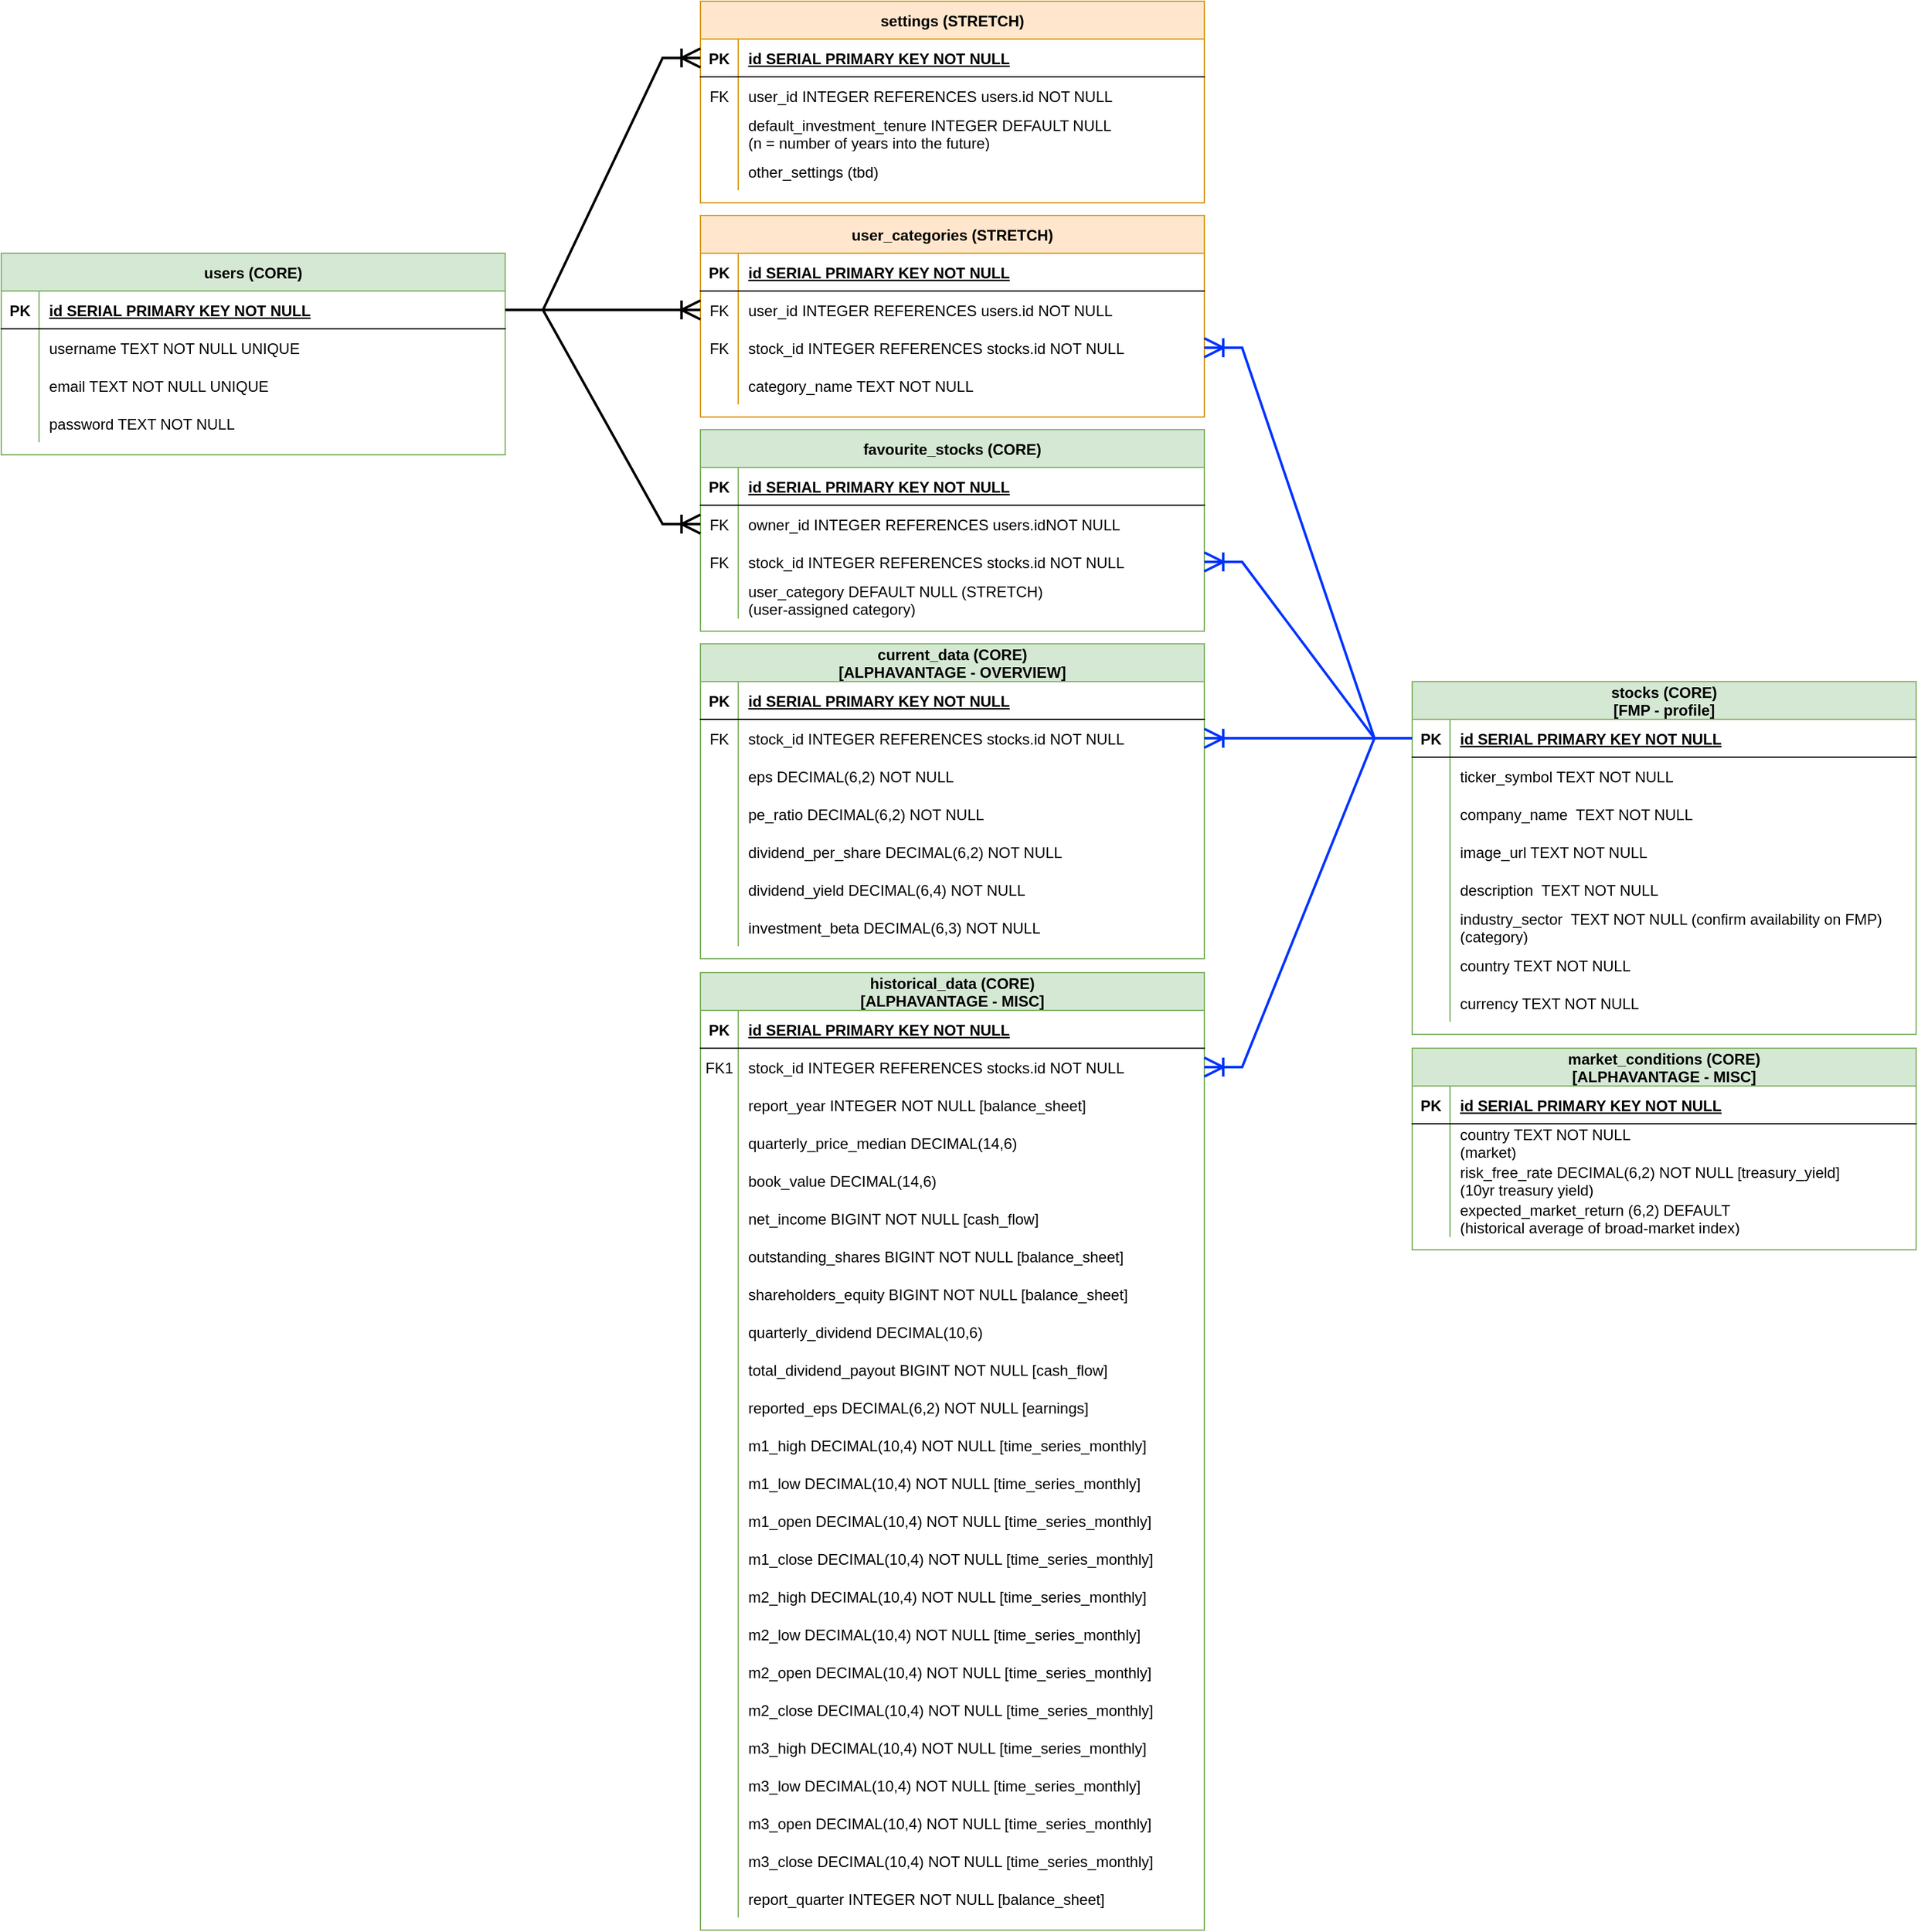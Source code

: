 <mxfile version="23.0.2" type="device">
  <diagram id="R2lEEEUBdFMjLlhIrx00" name="Page-1">
    <mxGraphModel dx="-667" dy="1196" grid="0" gridSize="10" guides="1" tooltips="1" connect="1" arrows="1" fold="1" page="0" pageScale="1" pageWidth="850" pageHeight="1100" math="0" shadow="0" extFonts="Permanent Marker^https://fonts.googleapis.com/css?family=Permanent+Marker">
      <root>
        <mxCell id="0" />
        <mxCell id="1" parent="0" />
        <mxCell id="jPKlonVGUXeH1QhiqbZf-173" value="historical_data (CORE)&#xa;[ALPHAVANTAGE - MISC]" style="shape=table;startSize=30;container=1;collapsible=1;childLayout=tableLayout;fixedRows=1;rowLines=0;fontStyle=1;align=center;resizeLast=1;fillColor=#d5e8d4;strokeColor=#82b366;" parent="1" vertex="1">
          <mxGeometry x="1835" y="651" width="400" height="760" as="geometry" />
        </mxCell>
        <mxCell id="jPKlonVGUXeH1QhiqbZf-174" value="" style="shape=partialRectangle;collapsible=0;dropTarget=0;pointerEvents=0;fillColor=none;points=[[0,0.5],[1,0.5]];portConstraint=eastwest;top=0;left=0;right=0;bottom=1;" parent="jPKlonVGUXeH1QhiqbZf-173" vertex="1">
          <mxGeometry y="30" width="400" height="30" as="geometry" />
        </mxCell>
        <mxCell id="jPKlonVGUXeH1QhiqbZf-175" value="PK" style="shape=partialRectangle;overflow=hidden;connectable=0;fillColor=none;top=0;left=0;bottom=0;right=0;fontStyle=1;" parent="jPKlonVGUXeH1QhiqbZf-174" vertex="1">
          <mxGeometry width="30" height="30" as="geometry">
            <mxRectangle width="30" height="30" as="alternateBounds" />
          </mxGeometry>
        </mxCell>
        <mxCell id="jPKlonVGUXeH1QhiqbZf-176" value="id SERIAL PRIMARY KEY NOT NULL" style="shape=partialRectangle;overflow=hidden;connectable=0;fillColor=none;top=0;left=0;bottom=0;right=0;align=left;spacingLeft=6;fontStyle=5;" parent="jPKlonVGUXeH1QhiqbZf-174" vertex="1">
          <mxGeometry x="30" width="370" height="30" as="geometry">
            <mxRectangle width="370" height="30" as="alternateBounds" />
          </mxGeometry>
        </mxCell>
        <mxCell id="jPKlonVGUXeH1QhiqbZf-177" value="" style="shape=partialRectangle;collapsible=0;dropTarget=0;pointerEvents=0;fillColor=none;points=[[0,0.5],[1,0.5]];portConstraint=eastwest;top=0;left=0;right=0;bottom=0;" parent="jPKlonVGUXeH1QhiqbZf-173" vertex="1">
          <mxGeometry y="60" width="400" height="30" as="geometry" />
        </mxCell>
        <mxCell id="jPKlonVGUXeH1QhiqbZf-178" value="FK1" style="shape=partialRectangle;overflow=hidden;connectable=0;fillColor=none;top=0;left=0;bottom=0;right=0;" parent="jPKlonVGUXeH1QhiqbZf-177" vertex="1">
          <mxGeometry width="30" height="30" as="geometry">
            <mxRectangle width="30" height="30" as="alternateBounds" />
          </mxGeometry>
        </mxCell>
        <mxCell id="jPKlonVGUXeH1QhiqbZf-179" value="stock_id INTEGER REFERENCES stocks.id NOT NULL" style="shape=partialRectangle;overflow=hidden;connectable=0;fillColor=none;top=0;left=0;bottom=0;right=0;align=left;spacingLeft=6;" parent="jPKlonVGUXeH1QhiqbZf-177" vertex="1">
          <mxGeometry x="30" width="370" height="30" as="geometry">
            <mxRectangle width="370" height="30" as="alternateBounds" />
          </mxGeometry>
        </mxCell>
        <mxCell id="jPKlonVGUXeH1QhiqbZf-180" value="" style="shape=partialRectangle;collapsible=0;dropTarget=0;pointerEvents=0;fillColor=none;points=[[0,0.5],[1,0.5]];portConstraint=eastwest;top=0;left=0;right=0;bottom=0;" parent="jPKlonVGUXeH1QhiqbZf-173" vertex="1">
          <mxGeometry y="90" width="400" height="30" as="geometry" />
        </mxCell>
        <mxCell id="jPKlonVGUXeH1QhiqbZf-181" value="" style="shape=partialRectangle;overflow=hidden;connectable=0;fillColor=none;top=0;left=0;bottom=0;right=0;" parent="jPKlonVGUXeH1QhiqbZf-180" vertex="1">
          <mxGeometry width="30" height="30" as="geometry">
            <mxRectangle width="30" height="30" as="alternateBounds" />
          </mxGeometry>
        </mxCell>
        <mxCell id="jPKlonVGUXeH1QhiqbZf-182" value="report_year INTEGER NOT NULL [balance_sheet]" style="shape=partialRectangle;overflow=hidden;connectable=0;fillColor=none;top=0;left=0;bottom=0;right=0;align=left;spacingLeft=6;" parent="jPKlonVGUXeH1QhiqbZf-180" vertex="1">
          <mxGeometry x="30" width="370" height="30" as="geometry">
            <mxRectangle width="370" height="30" as="alternateBounds" />
          </mxGeometry>
        </mxCell>
        <mxCell id="jPKlonVGUXeH1QhiqbZf-183" value="" style="shape=partialRectangle;collapsible=0;dropTarget=0;pointerEvents=0;fillColor=none;points=[[0,0.5],[1,0.5]];portConstraint=eastwest;top=0;left=0;right=0;bottom=0;" parent="jPKlonVGUXeH1QhiqbZf-173" vertex="1">
          <mxGeometry y="120" width="400" height="30" as="geometry" />
        </mxCell>
        <mxCell id="jPKlonVGUXeH1QhiqbZf-184" value="" style="shape=partialRectangle;overflow=hidden;connectable=0;fillColor=none;top=0;left=0;bottom=0;right=0;" parent="jPKlonVGUXeH1QhiqbZf-183" vertex="1">
          <mxGeometry width="30" height="30" as="geometry">
            <mxRectangle width="30" height="30" as="alternateBounds" />
          </mxGeometry>
        </mxCell>
        <mxCell id="jPKlonVGUXeH1QhiqbZf-185" value="quarterly_price_median DECIMAL(14,6)" style="shape=partialRectangle;overflow=hidden;connectable=0;fillColor=none;top=0;left=0;bottom=0;right=0;align=left;spacingLeft=6;" parent="jPKlonVGUXeH1QhiqbZf-183" vertex="1">
          <mxGeometry x="30" width="370" height="30" as="geometry">
            <mxRectangle width="370" height="30" as="alternateBounds" />
          </mxGeometry>
        </mxCell>
        <mxCell id="jPKlonVGUXeH1QhiqbZf-186" value="" style="shape=partialRectangle;collapsible=0;dropTarget=0;pointerEvents=0;fillColor=none;points=[[0,0.5],[1,0.5]];portConstraint=eastwest;top=0;left=0;right=0;bottom=0;" parent="jPKlonVGUXeH1QhiqbZf-173" vertex="1">
          <mxGeometry y="150" width="400" height="30" as="geometry" />
        </mxCell>
        <mxCell id="jPKlonVGUXeH1QhiqbZf-187" value="" style="shape=partialRectangle;overflow=hidden;connectable=0;fillColor=none;top=0;left=0;bottom=0;right=0;" parent="jPKlonVGUXeH1QhiqbZf-186" vertex="1">
          <mxGeometry width="30" height="30" as="geometry">
            <mxRectangle width="30" height="30" as="alternateBounds" />
          </mxGeometry>
        </mxCell>
        <mxCell id="jPKlonVGUXeH1QhiqbZf-188" value="book_value DECIMAL(14,6)" style="shape=partialRectangle;overflow=hidden;connectable=0;fillColor=none;top=0;left=0;bottom=0;right=0;align=left;spacingLeft=6;" parent="jPKlonVGUXeH1QhiqbZf-186" vertex="1">
          <mxGeometry x="30" width="370" height="30" as="geometry">
            <mxRectangle width="370" height="30" as="alternateBounds" />
          </mxGeometry>
        </mxCell>
        <mxCell id="jPKlonVGUXeH1QhiqbZf-189" value="" style="shape=partialRectangle;collapsible=0;dropTarget=0;pointerEvents=0;fillColor=none;points=[[0,0.5],[1,0.5]];portConstraint=eastwest;top=0;left=0;right=0;bottom=0;" parent="jPKlonVGUXeH1QhiqbZf-173" vertex="1">
          <mxGeometry y="180" width="400" height="30" as="geometry" />
        </mxCell>
        <mxCell id="jPKlonVGUXeH1QhiqbZf-190" value="" style="shape=partialRectangle;overflow=hidden;connectable=0;fillColor=none;top=0;left=0;bottom=0;right=0;" parent="jPKlonVGUXeH1QhiqbZf-189" vertex="1">
          <mxGeometry width="30" height="30" as="geometry">
            <mxRectangle width="30" height="30" as="alternateBounds" />
          </mxGeometry>
        </mxCell>
        <mxCell id="jPKlonVGUXeH1QhiqbZf-191" value="net_income BIGINT NOT NULL [cash_flow]" style="shape=partialRectangle;overflow=hidden;connectable=0;fillColor=none;top=0;left=0;bottom=0;right=0;align=left;spacingLeft=6;" parent="jPKlonVGUXeH1QhiqbZf-189" vertex="1">
          <mxGeometry x="30" width="370" height="30" as="geometry">
            <mxRectangle width="370" height="30" as="alternateBounds" />
          </mxGeometry>
        </mxCell>
        <mxCell id="jPKlonVGUXeH1QhiqbZf-192" value="" style="shape=partialRectangle;collapsible=0;dropTarget=0;pointerEvents=0;fillColor=none;points=[[0,0.5],[1,0.5]];portConstraint=eastwest;top=0;left=0;right=0;bottom=0;" parent="jPKlonVGUXeH1QhiqbZf-173" vertex="1">
          <mxGeometry y="210" width="400" height="30" as="geometry" />
        </mxCell>
        <mxCell id="jPKlonVGUXeH1QhiqbZf-193" value="" style="shape=partialRectangle;overflow=hidden;connectable=0;fillColor=none;top=0;left=0;bottom=0;right=0;" parent="jPKlonVGUXeH1QhiqbZf-192" vertex="1">
          <mxGeometry width="30" height="30" as="geometry">
            <mxRectangle width="30" height="30" as="alternateBounds" />
          </mxGeometry>
        </mxCell>
        <mxCell id="jPKlonVGUXeH1QhiqbZf-194" value="outstanding_shares BIGINT NOT NULL [balance_sheet]" style="shape=partialRectangle;overflow=hidden;connectable=0;fillColor=none;top=0;left=0;bottom=0;right=0;align=left;spacingLeft=6;" parent="jPKlonVGUXeH1QhiqbZf-192" vertex="1">
          <mxGeometry x="30" width="370" height="30" as="geometry">
            <mxRectangle width="370" height="30" as="alternateBounds" />
          </mxGeometry>
        </mxCell>
        <mxCell id="jPKlonVGUXeH1QhiqbZf-195" value="" style="shape=partialRectangle;collapsible=0;dropTarget=0;pointerEvents=0;fillColor=none;points=[[0,0.5],[1,0.5]];portConstraint=eastwest;top=0;left=0;right=0;bottom=0;" parent="jPKlonVGUXeH1QhiqbZf-173" vertex="1">
          <mxGeometry y="240" width="400" height="30" as="geometry" />
        </mxCell>
        <mxCell id="jPKlonVGUXeH1QhiqbZf-196" value="" style="shape=partialRectangle;overflow=hidden;connectable=0;fillColor=none;top=0;left=0;bottom=0;right=0;" parent="jPKlonVGUXeH1QhiqbZf-195" vertex="1">
          <mxGeometry width="30" height="30" as="geometry">
            <mxRectangle width="30" height="30" as="alternateBounds" />
          </mxGeometry>
        </mxCell>
        <mxCell id="jPKlonVGUXeH1QhiqbZf-197" value="shareholders_equity BIGINT NOT NULL [balance_sheet]" style="shape=partialRectangle;overflow=hidden;connectable=0;fillColor=none;top=0;left=0;bottom=0;right=0;align=left;spacingLeft=6;" parent="jPKlonVGUXeH1QhiqbZf-195" vertex="1">
          <mxGeometry x="30" width="370" height="30" as="geometry">
            <mxRectangle width="370" height="30" as="alternateBounds" />
          </mxGeometry>
        </mxCell>
        <mxCell id="jPKlonVGUXeH1QhiqbZf-198" value="" style="shape=partialRectangle;collapsible=0;dropTarget=0;pointerEvents=0;fillColor=none;points=[[0,0.5],[1,0.5]];portConstraint=eastwest;top=0;left=0;right=0;bottom=0;" parent="jPKlonVGUXeH1QhiqbZf-173" vertex="1">
          <mxGeometry y="270" width="400" height="30" as="geometry" />
        </mxCell>
        <mxCell id="jPKlonVGUXeH1QhiqbZf-199" value="" style="shape=partialRectangle;overflow=hidden;connectable=0;fillColor=none;top=0;left=0;bottom=0;right=0;" parent="jPKlonVGUXeH1QhiqbZf-198" vertex="1">
          <mxGeometry width="30" height="30" as="geometry">
            <mxRectangle width="30" height="30" as="alternateBounds" />
          </mxGeometry>
        </mxCell>
        <mxCell id="jPKlonVGUXeH1QhiqbZf-200" value="quarterly_dividend DECIMAL(10,6)" style="shape=partialRectangle;overflow=hidden;connectable=0;fillColor=none;top=0;left=0;bottom=0;right=0;align=left;spacingLeft=6;" parent="jPKlonVGUXeH1QhiqbZf-198" vertex="1">
          <mxGeometry x="30" width="370" height="30" as="geometry">
            <mxRectangle width="370" height="30" as="alternateBounds" />
          </mxGeometry>
        </mxCell>
        <mxCell id="jPKlonVGUXeH1QhiqbZf-201" value="" style="shape=partialRectangle;collapsible=0;dropTarget=0;pointerEvents=0;fillColor=none;points=[[0,0.5],[1,0.5]];portConstraint=eastwest;top=0;left=0;right=0;bottom=0;" parent="jPKlonVGUXeH1QhiqbZf-173" vertex="1">
          <mxGeometry y="300" width="400" height="30" as="geometry" />
        </mxCell>
        <mxCell id="jPKlonVGUXeH1QhiqbZf-202" value="" style="shape=partialRectangle;overflow=hidden;connectable=0;fillColor=none;top=0;left=0;bottom=0;right=0;" parent="jPKlonVGUXeH1QhiqbZf-201" vertex="1">
          <mxGeometry width="30" height="30" as="geometry">
            <mxRectangle width="30" height="30" as="alternateBounds" />
          </mxGeometry>
        </mxCell>
        <mxCell id="jPKlonVGUXeH1QhiqbZf-203" value="total_dividend_payout BIGINT NOT NULL [cash_flow]" style="shape=partialRectangle;overflow=hidden;connectable=0;fillColor=none;top=0;left=0;bottom=0;right=0;align=left;spacingLeft=6;" parent="jPKlonVGUXeH1QhiqbZf-201" vertex="1">
          <mxGeometry x="30" width="370" height="30" as="geometry">
            <mxRectangle width="370" height="30" as="alternateBounds" />
          </mxGeometry>
        </mxCell>
        <mxCell id="jPKlonVGUXeH1QhiqbZf-204" value="" style="shape=partialRectangle;collapsible=0;dropTarget=0;pointerEvents=0;fillColor=none;points=[[0,0.5],[1,0.5]];portConstraint=eastwest;top=0;left=0;right=0;bottom=0;" parent="jPKlonVGUXeH1QhiqbZf-173" vertex="1">
          <mxGeometry y="330" width="400" height="30" as="geometry" />
        </mxCell>
        <mxCell id="jPKlonVGUXeH1QhiqbZf-205" value="" style="shape=partialRectangle;overflow=hidden;connectable=0;fillColor=none;top=0;left=0;bottom=0;right=0;" parent="jPKlonVGUXeH1QhiqbZf-204" vertex="1">
          <mxGeometry width="30" height="30" as="geometry">
            <mxRectangle width="30" height="30" as="alternateBounds" />
          </mxGeometry>
        </mxCell>
        <mxCell id="jPKlonVGUXeH1QhiqbZf-206" value="reported_eps DECIMAL(6,2) NOT NULL [earnings]" style="shape=partialRectangle;overflow=hidden;connectable=0;fillColor=none;top=0;left=0;bottom=0;right=0;align=left;spacingLeft=6;" parent="jPKlonVGUXeH1QhiqbZf-204" vertex="1">
          <mxGeometry x="30" width="370" height="30" as="geometry">
            <mxRectangle width="370" height="30" as="alternateBounds" />
          </mxGeometry>
        </mxCell>
        <mxCell id="z7Ucm0_eO6OJd6xyPSMk-1" value="" style="shape=partialRectangle;collapsible=0;dropTarget=0;pointerEvents=0;fillColor=none;points=[[0,0.5],[1,0.5]];portConstraint=eastwest;top=0;left=0;right=0;bottom=0;" parent="jPKlonVGUXeH1QhiqbZf-173" vertex="1">
          <mxGeometry y="360" width="400" height="30" as="geometry" />
        </mxCell>
        <mxCell id="z7Ucm0_eO6OJd6xyPSMk-2" value="" style="shape=partialRectangle;overflow=hidden;connectable=0;fillColor=none;top=0;left=0;bottom=0;right=0;" parent="z7Ucm0_eO6OJd6xyPSMk-1" vertex="1">
          <mxGeometry width="30" height="30" as="geometry">
            <mxRectangle width="30" height="30" as="alternateBounds" />
          </mxGeometry>
        </mxCell>
        <mxCell id="z7Ucm0_eO6OJd6xyPSMk-3" value="m1_high DECIMAL(10,4) NOT NULL [time_series_monthly]" style="shape=partialRectangle;overflow=hidden;connectable=0;fillColor=none;top=0;left=0;bottom=0;right=0;align=left;spacingLeft=6;" parent="z7Ucm0_eO6OJd6xyPSMk-1" vertex="1">
          <mxGeometry x="30" width="370" height="30" as="geometry">
            <mxRectangle width="370" height="30" as="alternateBounds" />
          </mxGeometry>
        </mxCell>
        <mxCell id="z7Ucm0_eO6OJd6xyPSMk-19" value="" style="shape=partialRectangle;collapsible=0;dropTarget=0;pointerEvents=0;fillColor=none;points=[[0,0.5],[1,0.5]];portConstraint=eastwest;top=0;left=0;right=0;bottom=0;" parent="jPKlonVGUXeH1QhiqbZf-173" vertex="1">
          <mxGeometry y="390" width="400" height="30" as="geometry" />
        </mxCell>
        <mxCell id="z7Ucm0_eO6OJd6xyPSMk-20" value="" style="shape=partialRectangle;overflow=hidden;connectable=0;fillColor=none;top=0;left=0;bottom=0;right=0;" parent="z7Ucm0_eO6OJd6xyPSMk-19" vertex="1">
          <mxGeometry width="30" height="30" as="geometry">
            <mxRectangle width="30" height="30" as="alternateBounds" />
          </mxGeometry>
        </mxCell>
        <mxCell id="z7Ucm0_eO6OJd6xyPSMk-21" value="m1_low DECIMAL(10,4) NOT NULL [time_series_monthly]" style="shape=partialRectangle;overflow=hidden;connectable=0;fillColor=none;top=0;left=0;bottom=0;right=0;align=left;spacingLeft=6;" parent="z7Ucm0_eO6OJd6xyPSMk-19" vertex="1">
          <mxGeometry x="30" width="370" height="30" as="geometry">
            <mxRectangle width="370" height="30" as="alternateBounds" />
          </mxGeometry>
        </mxCell>
        <mxCell id="XSWXQJB05ljKsvRHU_mU-1" value="" style="shape=partialRectangle;collapsible=0;dropTarget=0;pointerEvents=0;fillColor=none;points=[[0,0.5],[1,0.5]];portConstraint=eastwest;top=0;left=0;right=0;bottom=0;" parent="jPKlonVGUXeH1QhiqbZf-173" vertex="1">
          <mxGeometry y="420" width="400" height="30" as="geometry" />
        </mxCell>
        <mxCell id="XSWXQJB05ljKsvRHU_mU-2" value="" style="shape=partialRectangle;overflow=hidden;connectable=0;fillColor=none;top=0;left=0;bottom=0;right=0;" parent="XSWXQJB05ljKsvRHU_mU-1" vertex="1">
          <mxGeometry width="30" height="30" as="geometry">
            <mxRectangle width="30" height="30" as="alternateBounds" />
          </mxGeometry>
        </mxCell>
        <mxCell id="XSWXQJB05ljKsvRHU_mU-3" value="m1_open DECIMAL(10,4) NOT NULL [time_series_monthly]" style="shape=partialRectangle;overflow=hidden;connectable=0;fillColor=none;top=0;left=0;bottom=0;right=0;align=left;spacingLeft=6;" parent="XSWXQJB05ljKsvRHU_mU-1" vertex="1">
          <mxGeometry x="30" width="370" height="30" as="geometry">
            <mxRectangle width="370" height="30" as="alternateBounds" />
          </mxGeometry>
        </mxCell>
        <mxCell id="XSWXQJB05ljKsvRHU_mU-4" value="" style="shape=partialRectangle;collapsible=0;dropTarget=0;pointerEvents=0;fillColor=none;points=[[0,0.5],[1,0.5]];portConstraint=eastwest;top=0;left=0;right=0;bottom=0;" parent="jPKlonVGUXeH1QhiqbZf-173" vertex="1">
          <mxGeometry y="450" width="400" height="30" as="geometry" />
        </mxCell>
        <mxCell id="XSWXQJB05ljKsvRHU_mU-5" value="" style="shape=partialRectangle;overflow=hidden;connectable=0;fillColor=none;top=0;left=0;bottom=0;right=0;" parent="XSWXQJB05ljKsvRHU_mU-4" vertex="1">
          <mxGeometry width="30" height="30" as="geometry">
            <mxRectangle width="30" height="30" as="alternateBounds" />
          </mxGeometry>
        </mxCell>
        <mxCell id="XSWXQJB05ljKsvRHU_mU-6" value="m1_close DECIMAL(10,4) NOT NULL [time_series_monthly]" style="shape=partialRectangle;overflow=hidden;connectable=0;fillColor=none;top=0;left=0;bottom=0;right=0;align=left;spacingLeft=6;" parent="XSWXQJB05ljKsvRHU_mU-4" vertex="1">
          <mxGeometry x="30" width="370" height="30" as="geometry">
            <mxRectangle width="370" height="30" as="alternateBounds" />
          </mxGeometry>
        </mxCell>
        <mxCell id="z7Ucm0_eO6OJd6xyPSMk-22" value="" style="shape=partialRectangle;collapsible=0;dropTarget=0;pointerEvents=0;fillColor=none;points=[[0,0.5],[1,0.5]];portConstraint=eastwest;top=0;left=0;right=0;bottom=0;" parent="jPKlonVGUXeH1QhiqbZf-173" vertex="1">
          <mxGeometry y="480" width="400" height="30" as="geometry" />
        </mxCell>
        <mxCell id="z7Ucm0_eO6OJd6xyPSMk-23" value="" style="shape=partialRectangle;overflow=hidden;connectable=0;fillColor=none;top=0;left=0;bottom=0;right=0;" parent="z7Ucm0_eO6OJd6xyPSMk-22" vertex="1">
          <mxGeometry width="30" height="30" as="geometry">
            <mxRectangle width="30" height="30" as="alternateBounds" />
          </mxGeometry>
        </mxCell>
        <mxCell id="z7Ucm0_eO6OJd6xyPSMk-24" value="m2_high DECIMAL(10,4) NOT NULL [time_series_monthly]" style="shape=partialRectangle;overflow=hidden;connectable=0;fillColor=none;top=0;left=0;bottom=0;right=0;align=left;spacingLeft=6;" parent="z7Ucm0_eO6OJd6xyPSMk-22" vertex="1">
          <mxGeometry x="30" width="370" height="30" as="geometry">
            <mxRectangle width="370" height="30" as="alternateBounds" />
          </mxGeometry>
        </mxCell>
        <mxCell id="z7Ucm0_eO6OJd6xyPSMk-25" value="" style="shape=partialRectangle;collapsible=0;dropTarget=0;pointerEvents=0;fillColor=none;points=[[0,0.5],[1,0.5]];portConstraint=eastwest;top=0;left=0;right=0;bottom=0;" parent="jPKlonVGUXeH1QhiqbZf-173" vertex="1">
          <mxGeometry y="510" width="400" height="30" as="geometry" />
        </mxCell>
        <mxCell id="z7Ucm0_eO6OJd6xyPSMk-26" value="" style="shape=partialRectangle;overflow=hidden;connectable=0;fillColor=none;top=0;left=0;bottom=0;right=0;" parent="z7Ucm0_eO6OJd6xyPSMk-25" vertex="1">
          <mxGeometry width="30" height="30" as="geometry">
            <mxRectangle width="30" height="30" as="alternateBounds" />
          </mxGeometry>
        </mxCell>
        <mxCell id="z7Ucm0_eO6OJd6xyPSMk-27" value="m2_low DECIMAL(10,4) NOT NULL [time_series_monthly]" style="shape=partialRectangle;overflow=hidden;connectable=0;fillColor=none;top=0;left=0;bottom=0;right=0;align=left;spacingLeft=6;" parent="z7Ucm0_eO6OJd6xyPSMk-25" vertex="1">
          <mxGeometry x="30" width="370" height="30" as="geometry">
            <mxRectangle width="370" height="30" as="alternateBounds" />
          </mxGeometry>
        </mxCell>
        <mxCell id="XSWXQJB05ljKsvRHU_mU-7" value="" style="shape=partialRectangle;collapsible=0;dropTarget=0;pointerEvents=0;fillColor=none;points=[[0,0.5],[1,0.5]];portConstraint=eastwest;top=0;left=0;right=0;bottom=0;" parent="jPKlonVGUXeH1QhiqbZf-173" vertex="1">
          <mxGeometry y="540" width="400" height="30" as="geometry" />
        </mxCell>
        <mxCell id="XSWXQJB05ljKsvRHU_mU-8" value="" style="shape=partialRectangle;overflow=hidden;connectable=0;fillColor=none;top=0;left=0;bottom=0;right=0;" parent="XSWXQJB05ljKsvRHU_mU-7" vertex="1">
          <mxGeometry width="30" height="30" as="geometry">
            <mxRectangle width="30" height="30" as="alternateBounds" />
          </mxGeometry>
        </mxCell>
        <mxCell id="XSWXQJB05ljKsvRHU_mU-9" value="m2_open DECIMAL(10,4) NOT NULL [time_series_monthly]" style="shape=partialRectangle;overflow=hidden;connectable=0;fillColor=none;top=0;left=0;bottom=0;right=0;align=left;spacingLeft=6;" parent="XSWXQJB05ljKsvRHU_mU-7" vertex="1">
          <mxGeometry x="30" width="370" height="30" as="geometry">
            <mxRectangle width="370" height="30" as="alternateBounds" />
          </mxGeometry>
        </mxCell>
        <mxCell id="XSWXQJB05ljKsvRHU_mU-10" value="" style="shape=partialRectangle;collapsible=0;dropTarget=0;pointerEvents=0;fillColor=none;points=[[0,0.5],[1,0.5]];portConstraint=eastwest;top=0;left=0;right=0;bottom=0;" parent="jPKlonVGUXeH1QhiqbZf-173" vertex="1">
          <mxGeometry y="570" width="400" height="30" as="geometry" />
        </mxCell>
        <mxCell id="XSWXQJB05ljKsvRHU_mU-11" value="" style="shape=partialRectangle;overflow=hidden;connectable=0;fillColor=none;top=0;left=0;bottom=0;right=0;" parent="XSWXQJB05ljKsvRHU_mU-10" vertex="1">
          <mxGeometry width="30" height="30" as="geometry">
            <mxRectangle width="30" height="30" as="alternateBounds" />
          </mxGeometry>
        </mxCell>
        <mxCell id="XSWXQJB05ljKsvRHU_mU-12" value="m2_close DECIMAL(10,4) NOT NULL [time_series_monthly]" style="shape=partialRectangle;overflow=hidden;connectable=0;fillColor=none;top=0;left=0;bottom=0;right=0;align=left;spacingLeft=6;" parent="XSWXQJB05ljKsvRHU_mU-10" vertex="1">
          <mxGeometry x="30" width="370" height="30" as="geometry">
            <mxRectangle width="370" height="30" as="alternateBounds" />
          </mxGeometry>
        </mxCell>
        <mxCell id="z7Ucm0_eO6OJd6xyPSMk-28" value="" style="shape=partialRectangle;collapsible=0;dropTarget=0;pointerEvents=0;fillColor=none;points=[[0,0.5],[1,0.5]];portConstraint=eastwest;top=0;left=0;right=0;bottom=0;" parent="jPKlonVGUXeH1QhiqbZf-173" vertex="1">
          <mxGeometry y="600" width="400" height="30" as="geometry" />
        </mxCell>
        <mxCell id="z7Ucm0_eO6OJd6xyPSMk-29" value="" style="shape=partialRectangle;overflow=hidden;connectable=0;fillColor=none;top=0;left=0;bottom=0;right=0;" parent="z7Ucm0_eO6OJd6xyPSMk-28" vertex="1">
          <mxGeometry width="30" height="30" as="geometry">
            <mxRectangle width="30" height="30" as="alternateBounds" />
          </mxGeometry>
        </mxCell>
        <mxCell id="z7Ucm0_eO6OJd6xyPSMk-30" value="m3_high DECIMAL(10,4) NOT NULL [time_series_monthly]" style="shape=partialRectangle;overflow=hidden;connectable=0;fillColor=none;top=0;left=0;bottom=0;right=0;align=left;spacingLeft=6;" parent="z7Ucm0_eO6OJd6xyPSMk-28" vertex="1">
          <mxGeometry x="30" width="370" height="30" as="geometry">
            <mxRectangle width="370" height="30" as="alternateBounds" />
          </mxGeometry>
        </mxCell>
        <mxCell id="z7Ucm0_eO6OJd6xyPSMk-31" value="" style="shape=partialRectangle;collapsible=0;dropTarget=0;pointerEvents=0;fillColor=none;points=[[0,0.5],[1,0.5]];portConstraint=eastwest;top=0;left=0;right=0;bottom=0;" parent="jPKlonVGUXeH1QhiqbZf-173" vertex="1">
          <mxGeometry y="630" width="400" height="30" as="geometry" />
        </mxCell>
        <mxCell id="z7Ucm0_eO6OJd6xyPSMk-32" value="" style="shape=partialRectangle;overflow=hidden;connectable=0;fillColor=none;top=0;left=0;bottom=0;right=0;" parent="z7Ucm0_eO6OJd6xyPSMk-31" vertex="1">
          <mxGeometry width="30" height="30" as="geometry">
            <mxRectangle width="30" height="30" as="alternateBounds" />
          </mxGeometry>
        </mxCell>
        <mxCell id="z7Ucm0_eO6OJd6xyPSMk-33" value="m3_low DECIMAL(10,4) NOT NULL [time_series_monthly]" style="shape=partialRectangle;overflow=hidden;connectable=0;fillColor=none;top=0;left=0;bottom=0;right=0;align=left;spacingLeft=6;" parent="z7Ucm0_eO6OJd6xyPSMk-31" vertex="1">
          <mxGeometry x="30" width="370" height="30" as="geometry">
            <mxRectangle width="370" height="30" as="alternateBounds" />
          </mxGeometry>
        </mxCell>
        <mxCell id="XSWXQJB05ljKsvRHU_mU-13" value="" style="shape=partialRectangle;collapsible=0;dropTarget=0;pointerEvents=0;fillColor=none;points=[[0,0.5],[1,0.5]];portConstraint=eastwest;top=0;left=0;right=0;bottom=0;" parent="jPKlonVGUXeH1QhiqbZf-173" vertex="1">
          <mxGeometry y="660" width="400" height="30" as="geometry" />
        </mxCell>
        <mxCell id="XSWXQJB05ljKsvRHU_mU-14" value="" style="shape=partialRectangle;overflow=hidden;connectable=0;fillColor=none;top=0;left=0;bottom=0;right=0;" parent="XSWXQJB05ljKsvRHU_mU-13" vertex="1">
          <mxGeometry width="30" height="30" as="geometry">
            <mxRectangle width="30" height="30" as="alternateBounds" />
          </mxGeometry>
        </mxCell>
        <mxCell id="XSWXQJB05ljKsvRHU_mU-15" value="m3_open DECIMAL(10,4) NOT NULL [time_series_monthly]" style="shape=partialRectangle;overflow=hidden;connectable=0;fillColor=none;top=0;left=0;bottom=0;right=0;align=left;spacingLeft=6;" parent="XSWXQJB05ljKsvRHU_mU-13" vertex="1">
          <mxGeometry x="30" width="370" height="30" as="geometry">
            <mxRectangle width="370" height="30" as="alternateBounds" />
          </mxGeometry>
        </mxCell>
        <mxCell id="XSWXQJB05ljKsvRHU_mU-16" value="" style="shape=partialRectangle;collapsible=0;dropTarget=0;pointerEvents=0;fillColor=none;points=[[0,0.5],[1,0.5]];portConstraint=eastwest;top=0;left=0;right=0;bottom=0;" parent="jPKlonVGUXeH1QhiqbZf-173" vertex="1">
          <mxGeometry y="690" width="400" height="30" as="geometry" />
        </mxCell>
        <mxCell id="XSWXQJB05ljKsvRHU_mU-17" value="" style="shape=partialRectangle;overflow=hidden;connectable=0;fillColor=none;top=0;left=0;bottom=0;right=0;" parent="XSWXQJB05ljKsvRHU_mU-16" vertex="1">
          <mxGeometry width="30" height="30" as="geometry">
            <mxRectangle width="30" height="30" as="alternateBounds" />
          </mxGeometry>
        </mxCell>
        <mxCell id="XSWXQJB05ljKsvRHU_mU-18" value="m3_close DECIMAL(10,4) NOT NULL [time_series_monthly]" style="shape=partialRectangle;overflow=hidden;connectable=0;fillColor=none;top=0;left=0;bottom=0;right=0;align=left;spacingLeft=6;" parent="XSWXQJB05ljKsvRHU_mU-16" vertex="1">
          <mxGeometry x="30" width="370" height="30" as="geometry">
            <mxRectangle width="370" height="30" as="alternateBounds" />
          </mxGeometry>
        </mxCell>
        <mxCell id="QRfeu1Sn3tmwB6BC2CVC-7" value="" style="shape=partialRectangle;collapsible=0;dropTarget=0;pointerEvents=0;fillColor=none;points=[[0,0.5],[1,0.5]];portConstraint=eastwest;top=0;left=0;right=0;bottom=0;" vertex="1" parent="jPKlonVGUXeH1QhiqbZf-173">
          <mxGeometry y="720" width="400" height="30" as="geometry" />
        </mxCell>
        <mxCell id="QRfeu1Sn3tmwB6BC2CVC-8" value="" style="shape=partialRectangle;overflow=hidden;connectable=0;fillColor=none;top=0;left=0;bottom=0;right=0;" vertex="1" parent="QRfeu1Sn3tmwB6BC2CVC-7">
          <mxGeometry width="30" height="30" as="geometry">
            <mxRectangle width="30" height="30" as="alternateBounds" />
          </mxGeometry>
        </mxCell>
        <mxCell id="QRfeu1Sn3tmwB6BC2CVC-9" value="report_quarter INTEGER NOT NULL [balance_sheet]" style="shape=partialRectangle;overflow=hidden;connectable=0;fillColor=none;top=0;left=0;bottom=0;right=0;align=left;spacingLeft=6;" vertex="1" parent="QRfeu1Sn3tmwB6BC2CVC-7">
          <mxGeometry x="30" width="370" height="30" as="geometry">
            <mxRectangle width="370" height="30" as="alternateBounds" />
          </mxGeometry>
        </mxCell>
        <mxCell id="jPKlonVGUXeH1QhiqbZf-207" value="stocks (CORE)&#xa;[FMP - profile]" style="shape=table;startSize=30;container=1;collapsible=1;childLayout=tableLayout;fixedRows=1;rowLines=0;fontStyle=1;align=center;resizeLast=1;direction=east;fillColor=#d5e8d4;strokeColor=#82b366;" parent="1" vertex="1">
          <mxGeometry x="2400" y="420" width="400" height="280" as="geometry" />
        </mxCell>
        <mxCell id="jPKlonVGUXeH1QhiqbZf-208" value="" style="shape=partialRectangle;collapsible=0;dropTarget=0;pointerEvents=0;fillColor=none;points=[[0,0.5],[1,0.5]];portConstraint=eastwest;top=0;left=0;right=0;bottom=1;" parent="jPKlonVGUXeH1QhiqbZf-207" vertex="1">
          <mxGeometry y="30" width="400" height="30" as="geometry" />
        </mxCell>
        <mxCell id="jPKlonVGUXeH1QhiqbZf-209" value="PK" style="shape=partialRectangle;overflow=hidden;connectable=0;fillColor=none;top=0;left=0;bottom=0;right=0;fontStyle=1;" parent="jPKlonVGUXeH1QhiqbZf-208" vertex="1">
          <mxGeometry width="30" height="30" as="geometry">
            <mxRectangle width="30" height="30" as="alternateBounds" />
          </mxGeometry>
        </mxCell>
        <mxCell id="jPKlonVGUXeH1QhiqbZf-210" value="id SERIAL PRIMARY KEY NOT NULL" style="shape=partialRectangle;overflow=hidden;connectable=0;fillColor=none;top=0;left=0;bottom=0;right=0;align=left;spacingLeft=6;fontStyle=5;" parent="jPKlonVGUXeH1QhiqbZf-208" vertex="1">
          <mxGeometry x="30" width="370" height="30" as="geometry">
            <mxRectangle width="370" height="30" as="alternateBounds" />
          </mxGeometry>
        </mxCell>
        <mxCell id="jPKlonVGUXeH1QhiqbZf-211" value="" style="shape=partialRectangle;collapsible=0;dropTarget=0;pointerEvents=0;fillColor=none;points=[[0,0.5],[1,0.5]];portConstraint=eastwest;top=0;left=0;right=0;bottom=0;" parent="jPKlonVGUXeH1QhiqbZf-207" vertex="1">
          <mxGeometry y="60" width="400" height="30" as="geometry" />
        </mxCell>
        <mxCell id="jPKlonVGUXeH1QhiqbZf-212" value="" style="shape=partialRectangle;overflow=hidden;connectable=0;fillColor=none;top=0;left=0;bottom=0;right=0;" parent="jPKlonVGUXeH1QhiqbZf-211" vertex="1">
          <mxGeometry width="30" height="30" as="geometry">
            <mxRectangle width="30" height="30" as="alternateBounds" />
          </mxGeometry>
        </mxCell>
        <mxCell id="jPKlonVGUXeH1QhiqbZf-213" value="ticker_symbol TEXT NOT NULL" style="shape=partialRectangle;overflow=hidden;connectable=0;fillColor=none;top=0;left=0;bottom=0;right=0;align=left;spacingLeft=6;" parent="jPKlonVGUXeH1QhiqbZf-211" vertex="1">
          <mxGeometry x="30" width="370" height="30" as="geometry">
            <mxRectangle width="370" height="30" as="alternateBounds" />
          </mxGeometry>
        </mxCell>
        <mxCell id="jPKlonVGUXeH1QhiqbZf-214" value="" style="shape=partialRectangle;collapsible=0;dropTarget=0;pointerEvents=0;fillColor=none;points=[[0,0.5],[1,0.5]];portConstraint=eastwest;top=0;left=0;right=0;bottom=0;" parent="jPKlonVGUXeH1QhiqbZf-207" vertex="1">
          <mxGeometry y="90" width="400" height="30" as="geometry" />
        </mxCell>
        <mxCell id="jPKlonVGUXeH1QhiqbZf-215" value="" style="shape=partialRectangle;overflow=hidden;connectable=0;fillColor=none;top=0;left=0;bottom=0;right=0;" parent="jPKlonVGUXeH1QhiqbZf-214" vertex="1">
          <mxGeometry width="30" height="30" as="geometry">
            <mxRectangle width="30" height="30" as="alternateBounds" />
          </mxGeometry>
        </mxCell>
        <mxCell id="jPKlonVGUXeH1QhiqbZf-216" value="company_name  TEXT NOT NULL" style="shape=partialRectangle;overflow=hidden;connectable=0;fillColor=none;top=0;left=0;bottom=0;right=0;align=left;spacingLeft=6;" parent="jPKlonVGUXeH1QhiqbZf-214" vertex="1">
          <mxGeometry x="30" width="370" height="30" as="geometry">
            <mxRectangle width="370" height="30" as="alternateBounds" />
          </mxGeometry>
        </mxCell>
        <mxCell id="jPKlonVGUXeH1QhiqbZf-217" value="" style="shape=partialRectangle;collapsible=0;dropTarget=0;pointerEvents=0;fillColor=none;points=[[0,0.5],[1,0.5]];portConstraint=eastwest;top=0;left=0;right=0;bottom=0;" parent="jPKlonVGUXeH1QhiqbZf-207" vertex="1">
          <mxGeometry y="120" width="400" height="30" as="geometry" />
        </mxCell>
        <mxCell id="jPKlonVGUXeH1QhiqbZf-218" value="" style="shape=partialRectangle;overflow=hidden;connectable=0;fillColor=none;top=0;left=0;bottom=0;right=0;" parent="jPKlonVGUXeH1QhiqbZf-217" vertex="1">
          <mxGeometry width="30" height="30" as="geometry">
            <mxRectangle width="30" height="30" as="alternateBounds" />
          </mxGeometry>
        </mxCell>
        <mxCell id="jPKlonVGUXeH1QhiqbZf-219" value="image_url TEXT NOT NULL" style="shape=partialRectangle;overflow=hidden;connectable=0;fillColor=none;top=0;left=0;bottom=0;right=0;align=left;spacingLeft=6;" parent="jPKlonVGUXeH1QhiqbZf-217" vertex="1">
          <mxGeometry x="30" width="370" height="30" as="geometry">
            <mxRectangle width="370" height="30" as="alternateBounds" />
          </mxGeometry>
        </mxCell>
        <mxCell id="jPKlonVGUXeH1QhiqbZf-220" value="" style="shape=partialRectangle;collapsible=0;dropTarget=0;pointerEvents=0;fillColor=none;points=[[0,0.5],[1,0.5]];portConstraint=eastwest;top=0;left=0;right=0;bottom=0;" parent="jPKlonVGUXeH1QhiqbZf-207" vertex="1">
          <mxGeometry y="150" width="400" height="30" as="geometry" />
        </mxCell>
        <mxCell id="jPKlonVGUXeH1QhiqbZf-221" value="" style="shape=partialRectangle;overflow=hidden;connectable=0;fillColor=none;top=0;left=0;bottom=0;right=0;" parent="jPKlonVGUXeH1QhiqbZf-220" vertex="1">
          <mxGeometry width="30" height="30" as="geometry">
            <mxRectangle width="30" height="30" as="alternateBounds" />
          </mxGeometry>
        </mxCell>
        <mxCell id="jPKlonVGUXeH1QhiqbZf-222" value="description  TEXT NOT NULL" style="shape=partialRectangle;overflow=hidden;connectable=0;fillColor=none;top=0;left=0;bottom=0;right=0;align=left;spacingLeft=6;" parent="jPKlonVGUXeH1QhiqbZf-220" vertex="1">
          <mxGeometry x="30" width="370" height="30" as="geometry">
            <mxRectangle width="370" height="30" as="alternateBounds" />
          </mxGeometry>
        </mxCell>
        <mxCell id="jPKlonVGUXeH1QhiqbZf-223" value="" style="shape=partialRectangle;collapsible=0;dropTarget=0;pointerEvents=0;fillColor=none;points=[[0,0.5],[1,0.5]];portConstraint=eastwest;top=0;left=0;right=0;bottom=0;" parent="jPKlonVGUXeH1QhiqbZf-207" vertex="1">
          <mxGeometry y="180" width="400" height="30" as="geometry" />
        </mxCell>
        <mxCell id="jPKlonVGUXeH1QhiqbZf-224" value="" style="shape=partialRectangle;overflow=hidden;connectable=0;fillColor=none;top=0;left=0;bottom=0;right=0;" parent="jPKlonVGUXeH1QhiqbZf-223" vertex="1">
          <mxGeometry width="30" height="30" as="geometry">
            <mxRectangle width="30" height="30" as="alternateBounds" />
          </mxGeometry>
        </mxCell>
        <mxCell id="jPKlonVGUXeH1QhiqbZf-225" value="industry_sector  TEXT NOT NULL (confirm availability on FMP)&#xa;(category)" style="shape=partialRectangle;overflow=hidden;connectable=0;fillColor=none;top=0;left=0;bottom=0;right=0;align=left;spacingLeft=6;" parent="jPKlonVGUXeH1QhiqbZf-223" vertex="1">
          <mxGeometry x="30" width="370" height="30" as="geometry">
            <mxRectangle width="370" height="30" as="alternateBounds" />
          </mxGeometry>
        </mxCell>
        <mxCell id="jPKlonVGUXeH1QhiqbZf-226" value="" style="shape=partialRectangle;collapsible=0;dropTarget=0;pointerEvents=0;fillColor=none;points=[[0,0.5],[1,0.5]];portConstraint=eastwest;top=0;left=0;right=0;bottom=0;" parent="jPKlonVGUXeH1QhiqbZf-207" vertex="1">
          <mxGeometry y="210" width="400" height="30" as="geometry" />
        </mxCell>
        <mxCell id="jPKlonVGUXeH1QhiqbZf-227" value="" style="shape=partialRectangle;overflow=hidden;connectable=0;fillColor=none;top=0;left=0;bottom=0;right=0;" parent="jPKlonVGUXeH1QhiqbZf-226" vertex="1">
          <mxGeometry width="30" height="30" as="geometry">
            <mxRectangle width="30" height="30" as="alternateBounds" />
          </mxGeometry>
        </mxCell>
        <mxCell id="jPKlonVGUXeH1QhiqbZf-228" value="country TEXT NOT NULL" style="shape=partialRectangle;overflow=hidden;connectable=0;fillColor=none;top=0;left=0;bottom=0;right=0;align=left;spacingLeft=6;" parent="jPKlonVGUXeH1QhiqbZf-226" vertex="1">
          <mxGeometry x="30" width="370" height="30" as="geometry">
            <mxRectangle width="370" height="30" as="alternateBounds" />
          </mxGeometry>
        </mxCell>
        <mxCell id="QKWzMIBhr6z64Oojjcu5-1" value="" style="shape=partialRectangle;collapsible=0;dropTarget=0;pointerEvents=0;fillColor=none;points=[[0,0.5],[1,0.5]];portConstraint=eastwest;top=0;left=0;right=0;bottom=0;" parent="jPKlonVGUXeH1QhiqbZf-207" vertex="1">
          <mxGeometry y="240" width="400" height="30" as="geometry" />
        </mxCell>
        <mxCell id="QKWzMIBhr6z64Oojjcu5-2" value="" style="shape=partialRectangle;overflow=hidden;connectable=0;fillColor=none;top=0;left=0;bottom=0;right=0;" parent="QKWzMIBhr6z64Oojjcu5-1" vertex="1">
          <mxGeometry width="30" height="30" as="geometry">
            <mxRectangle width="30" height="30" as="alternateBounds" />
          </mxGeometry>
        </mxCell>
        <mxCell id="QKWzMIBhr6z64Oojjcu5-3" value="currency TEXT NOT NULL" style="shape=partialRectangle;overflow=hidden;connectable=0;fillColor=none;top=0;left=0;bottom=0;right=0;align=left;spacingLeft=6;" parent="QKWzMIBhr6z64Oojjcu5-1" vertex="1">
          <mxGeometry x="30" width="370" height="30" as="geometry">
            <mxRectangle width="370" height="30" as="alternateBounds" />
          </mxGeometry>
        </mxCell>
        <mxCell id="jPKlonVGUXeH1QhiqbZf-229" value="users (CORE)" style="shape=table;startSize=30;container=1;collapsible=1;childLayout=tableLayout;fixedRows=1;rowLines=0;fontStyle=1;align=center;resizeLast=1;direction=east;fillColor=#d5e8d4;strokeColor=#82b366;" parent="1" vertex="1">
          <mxGeometry x="1280" y="80" width="400" height="160" as="geometry" />
        </mxCell>
        <mxCell id="jPKlonVGUXeH1QhiqbZf-230" value="" style="shape=partialRectangle;collapsible=0;dropTarget=0;pointerEvents=0;fillColor=none;points=[[0,0.5],[1,0.5]];portConstraint=eastwest;top=0;left=0;right=0;bottom=1;" parent="jPKlonVGUXeH1QhiqbZf-229" vertex="1">
          <mxGeometry y="30" width="400" height="30" as="geometry" />
        </mxCell>
        <mxCell id="jPKlonVGUXeH1QhiqbZf-231" value="PK" style="shape=partialRectangle;overflow=hidden;connectable=0;fillColor=none;top=0;left=0;bottom=0;right=0;fontStyle=1;" parent="jPKlonVGUXeH1QhiqbZf-230" vertex="1">
          <mxGeometry width="30" height="30" as="geometry">
            <mxRectangle width="30" height="30" as="alternateBounds" />
          </mxGeometry>
        </mxCell>
        <mxCell id="jPKlonVGUXeH1QhiqbZf-232" value="id SERIAL PRIMARY KEY NOT NULL" style="shape=partialRectangle;overflow=hidden;connectable=0;fillColor=none;top=0;left=0;bottom=0;right=0;align=left;spacingLeft=6;fontStyle=5;" parent="jPKlonVGUXeH1QhiqbZf-230" vertex="1">
          <mxGeometry x="30" width="370" height="30" as="geometry">
            <mxRectangle width="370" height="30" as="alternateBounds" />
          </mxGeometry>
        </mxCell>
        <mxCell id="jPKlonVGUXeH1QhiqbZf-233" value="" style="shape=partialRectangle;collapsible=0;dropTarget=0;pointerEvents=0;fillColor=none;points=[[0,0.5],[1,0.5]];portConstraint=eastwest;top=0;left=0;right=0;bottom=0;" parent="jPKlonVGUXeH1QhiqbZf-229" vertex="1">
          <mxGeometry y="60" width="400" height="30" as="geometry" />
        </mxCell>
        <mxCell id="jPKlonVGUXeH1QhiqbZf-234" value="" style="shape=partialRectangle;overflow=hidden;connectable=0;fillColor=none;top=0;left=0;bottom=0;right=0;" parent="jPKlonVGUXeH1QhiqbZf-233" vertex="1">
          <mxGeometry width="30" height="30" as="geometry">
            <mxRectangle width="30" height="30" as="alternateBounds" />
          </mxGeometry>
        </mxCell>
        <mxCell id="jPKlonVGUXeH1QhiqbZf-235" value="username TEXT NOT NULL UNIQUE" style="shape=partialRectangle;overflow=hidden;connectable=0;fillColor=none;top=0;left=0;bottom=0;right=0;align=left;spacingLeft=6;" parent="jPKlonVGUXeH1QhiqbZf-233" vertex="1">
          <mxGeometry x="30" width="370" height="30" as="geometry">
            <mxRectangle width="370" height="30" as="alternateBounds" />
          </mxGeometry>
        </mxCell>
        <mxCell id="jPKlonVGUXeH1QhiqbZf-239" value="" style="shape=partialRectangle;collapsible=0;dropTarget=0;pointerEvents=0;fillColor=none;points=[[0,0.5],[1,0.5]];portConstraint=eastwest;top=0;left=0;right=0;bottom=0;" parent="jPKlonVGUXeH1QhiqbZf-229" vertex="1">
          <mxGeometry y="90" width="400" height="30" as="geometry" />
        </mxCell>
        <mxCell id="jPKlonVGUXeH1QhiqbZf-240" value="" style="shape=partialRectangle;overflow=hidden;connectable=0;fillColor=none;top=0;left=0;bottom=0;right=0;" parent="jPKlonVGUXeH1QhiqbZf-239" vertex="1">
          <mxGeometry width="30" height="30" as="geometry">
            <mxRectangle width="30" height="30" as="alternateBounds" />
          </mxGeometry>
        </mxCell>
        <mxCell id="jPKlonVGUXeH1QhiqbZf-241" value="email TEXT NOT NULL UNIQUE" style="shape=partialRectangle;overflow=hidden;connectable=0;fillColor=none;top=0;left=0;bottom=0;right=0;align=left;spacingLeft=6;" parent="jPKlonVGUXeH1QhiqbZf-239" vertex="1">
          <mxGeometry x="30" width="370" height="30" as="geometry">
            <mxRectangle width="370" height="30" as="alternateBounds" />
          </mxGeometry>
        </mxCell>
        <mxCell id="jPKlonVGUXeH1QhiqbZf-242" value="" style="shape=partialRectangle;collapsible=0;dropTarget=0;pointerEvents=0;fillColor=none;points=[[0,0.5],[1,0.5]];portConstraint=eastwest;top=0;left=0;right=0;bottom=0;" parent="jPKlonVGUXeH1QhiqbZf-229" vertex="1">
          <mxGeometry y="120" width="400" height="30" as="geometry" />
        </mxCell>
        <mxCell id="jPKlonVGUXeH1QhiqbZf-243" value="" style="shape=partialRectangle;overflow=hidden;connectable=0;fillColor=none;top=0;left=0;bottom=0;right=0;" parent="jPKlonVGUXeH1QhiqbZf-242" vertex="1">
          <mxGeometry width="30" height="30" as="geometry">
            <mxRectangle width="30" height="30" as="alternateBounds" />
          </mxGeometry>
        </mxCell>
        <mxCell id="jPKlonVGUXeH1QhiqbZf-244" value="password TEXT NOT NULL" style="shape=partialRectangle;overflow=hidden;connectable=0;fillColor=none;top=0;left=0;bottom=0;right=0;align=left;spacingLeft=6;" parent="jPKlonVGUXeH1QhiqbZf-242" vertex="1">
          <mxGeometry x="30" width="370" height="30" as="geometry">
            <mxRectangle width="370" height="30" as="alternateBounds" />
          </mxGeometry>
        </mxCell>
        <mxCell id="jPKlonVGUXeH1QhiqbZf-245" value="market_conditions (CORE)&#xa;[ALPHAVANTAGE - MISC]" style="shape=table;startSize=30;container=1;collapsible=1;childLayout=tableLayout;fixedRows=1;rowLines=0;fontStyle=1;align=center;resizeLast=1;direction=east;fillColor=#d5e8d4;strokeColor=#82b366;" parent="1" vertex="1">
          <mxGeometry x="2400" y="711" width="400" height="160" as="geometry" />
        </mxCell>
        <mxCell id="jPKlonVGUXeH1QhiqbZf-246" value="" style="shape=partialRectangle;collapsible=0;dropTarget=0;pointerEvents=0;fillColor=none;points=[[0,0.5],[1,0.5]];portConstraint=eastwest;top=0;left=0;right=0;bottom=1;" parent="jPKlonVGUXeH1QhiqbZf-245" vertex="1">
          <mxGeometry y="30" width="400" height="30" as="geometry" />
        </mxCell>
        <mxCell id="jPKlonVGUXeH1QhiqbZf-247" value="PK" style="shape=partialRectangle;overflow=hidden;connectable=0;fillColor=none;top=0;left=0;bottom=0;right=0;fontStyle=1;" parent="jPKlonVGUXeH1QhiqbZf-246" vertex="1">
          <mxGeometry width="30" height="30" as="geometry">
            <mxRectangle width="30" height="30" as="alternateBounds" />
          </mxGeometry>
        </mxCell>
        <mxCell id="jPKlonVGUXeH1QhiqbZf-248" value="id SERIAL PRIMARY KEY NOT NULL" style="shape=partialRectangle;overflow=hidden;connectable=0;fillColor=none;top=0;left=0;bottom=0;right=0;align=left;spacingLeft=6;fontStyle=5;" parent="jPKlonVGUXeH1QhiqbZf-246" vertex="1">
          <mxGeometry x="30" width="370" height="30" as="geometry">
            <mxRectangle width="370" height="30" as="alternateBounds" />
          </mxGeometry>
        </mxCell>
        <mxCell id="jPKlonVGUXeH1QhiqbZf-249" value="" style="shape=partialRectangle;collapsible=0;dropTarget=0;pointerEvents=0;fillColor=none;points=[[0,0.5],[1,0.5]];portConstraint=eastwest;top=0;left=0;right=0;bottom=0;" parent="jPKlonVGUXeH1QhiqbZf-245" vertex="1">
          <mxGeometry y="60" width="400" height="30" as="geometry" />
        </mxCell>
        <mxCell id="jPKlonVGUXeH1QhiqbZf-250" value="" style="shape=partialRectangle;overflow=hidden;connectable=0;fillColor=none;top=0;left=0;bottom=0;right=0;" parent="jPKlonVGUXeH1QhiqbZf-249" vertex="1">
          <mxGeometry width="30" height="30" as="geometry">
            <mxRectangle width="30" height="30" as="alternateBounds" />
          </mxGeometry>
        </mxCell>
        <mxCell id="jPKlonVGUXeH1QhiqbZf-251" value="country TEXT NOT NULL&#xa;(market)" style="shape=partialRectangle;overflow=hidden;connectable=0;fillColor=none;top=0;left=0;bottom=0;right=0;align=left;spacingLeft=6;" parent="jPKlonVGUXeH1QhiqbZf-249" vertex="1">
          <mxGeometry x="30" width="370" height="30" as="geometry">
            <mxRectangle width="370" height="30" as="alternateBounds" />
          </mxGeometry>
        </mxCell>
        <mxCell id="jPKlonVGUXeH1QhiqbZf-252" value="" style="shape=partialRectangle;collapsible=0;dropTarget=0;pointerEvents=0;fillColor=none;points=[[0,0.5],[1,0.5]];portConstraint=eastwest;top=0;left=0;right=0;bottom=0;" parent="jPKlonVGUXeH1QhiqbZf-245" vertex="1">
          <mxGeometry y="90" width="400" height="30" as="geometry" />
        </mxCell>
        <mxCell id="jPKlonVGUXeH1QhiqbZf-253" value="" style="shape=partialRectangle;overflow=hidden;connectable=0;fillColor=none;top=0;left=0;bottom=0;right=0;" parent="jPKlonVGUXeH1QhiqbZf-252" vertex="1">
          <mxGeometry width="30" height="30" as="geometry">
            <mxRectangle width="30" height="30" as="alternateBounds" />
          </mxGeometry>
        </mxCell>
        <mxCell id="jPKlonVGUXeH1QhiqbZf-254" value="risk_free_rate DECIMAL(6,2) NOT NULL [treasury_yield]&#xa;(10yr treasury yield)" style="shape=partialRectangle;overflow=hidden;connectable=0;fillColor=none;top=0;left=0;bottom=0;right=0;align=left;spacingLeft=6;" parent="jPKlonVGUXeH1QhiqbZf-252" vertex="1">
          <mxGeometry x="30" width="370" height="30" as="geometry">
            <mxRectangle width="370" height="30" as="alternateBounds" />
          </mxGeometry>
        </mxCell>
        <mxCell id="jPKlonVGUXeH1QhiqbZf-255" value="" style="shape=partialRectangle;collapsible=0;dropTarget=0;pointerEvents=0;fillColor=none;points=[[0,0.5],[1,0.5]];portConstraint=eastwest;top=0;left=0;right=0;bottom=0;" parent="jPKlonVGUXeH1QhiqbZf-245" vertex="1">
          <mxGeometry y="120" width="400" height="30" as="geometry" />
        </mxCell>
        <mxCell id="jPKlonVGUXeH1QhiqbZf-256" value="" style="shape=partialRectangle;overflow=hidden;connectable=0;fillColor=none;top=0;left=0;bottom=0;right=0;" parent="jPKlonVGUXeH1QhiqbZf-255" vertex="1">
          <mxGeometry width="30" height="30" as="geometry">
            <mxRectangle width="30" height="30" as="alternateBounds" />
          </mxGeometry>
        </mxCell>
        <mxCell id="jPKlonVGUXeH1QhiqbZf-257" value="expected_market_return (6,2) DEFAULT &#xa;(historical average of broad-market index)" style="shape=partialRectangle;overflow=hidden;connectable=0;fillColor=none;top=0;left=0;bottom=0;right=0;align=left;spacingLeft=6;" parent="jPKlonVGUXeH1QhiqbZf-255" vertex="1">
          <mxGeometry x="30" width="370" height="30" as="geometry">
            <mxRectangle width="370" height="30" as="alternateBounds" />
          </mxGeometry>
        </mxCell>
        <mxCell id="jPKlonVGUXeH1QhiqbZf-258" value="favourite_stocks (CORE)" style="shape=table;startSize=30;container=1;collapsible=1;childLayout=tableLayout;fixedRows=1;rowLines=0;fontStyle=1;align=center;resizeLast=1;fillColor=#d5e8d4;strokeColor=#82b366;" parent="1" vertex="1">
          <mxGeometry x="1835" y="220" width="400" height="160" as="geometry" />
        </mxCell>
        <mxCell id="jPKlonVGUXeH1QhiqbZf-259" value="" style="shape=partialRectangle;collapsible=0;dropTarget=0;pointerEvents=0;fillColor=none;points=[[0,0.5],[1,0.5]];portConstraint=eastwest;top=0;left=0;right=0;bottom=1;" parent="jPKlonVGUXeH1QhiqbZf-258" vertex="1">
          <mxGeometry y="30" width="400" height="30" as="geometry" />
        </mxCell>
        <mxCell id="jPKlonVGUXeH1QhiqbZf-260" value="PK" style="shape=partialRectangle;overflow=hidden;connectable=0;fillColor=none;top=0;left=0;bottom=0;right=0;fontStyle=1;" parent="jPKlonVGUXeH1QhiqbZf-259" vertex="1">
          <mxGeometry width="30" height="30" as="geometry">
            <mxRectangle width="30" height="30" as="alternateBounds" />
          </mxGeometry>
        </mxCell>
        <mxCell id="jPKlonVGUXeH1QhiqbZf-261" value="id SERIAL PRIMARY KEY NOT NULL" style="shape=partialRectangle;overflow=hidden;connectable=0;fillColor=none;top=0;left=0;bottom=0;right=0;align=left;spacingLeft=6;fontStyle=5;" parent="jPKlonVGUXeH1QhiqbZf-259" vertex="1">
          <mxGeometry x="30" width="370" height="30" as="geometry">
            <mxRectangle width="370" height="30" as="alternateBounds" />
          </mxGeometry>
        </mxCell>
        <mxCell id="jPKlonVGUXeH1QhiqbZf-262" value="" style="shape=partialRectangle;collapsible=0;dropTarget=0;pointerEvents=0;fillColor=none;points=[[0,0.5],[1,0.5]];portConstraint=eastwest;top=0;left=0;right=0;bottom=0;" parent="jPKlonVGUXeH1QhiqbZf-258" vertex="1">
          <mxGeometry y="60" width="400" height="30" as="geometry" />
        </mxCell>
        <mxCell id="jPKlonVGUXeH1QhiqbZf-263" value="FK" style="shape=partialRectangle;overflow=hidden;connectable=0;fillColor=none;top=0;left=0;bottom=0;right=0;" parent="jPKlonVGUXeH1QhiqbZf-262" vertex="1">
          <mxGeometry width="30" height="30" as="geometry">
            <mxRectangle width="30" height="30" as="alternateBounds" />
          </mxGeometry>
        </mxCell>
        <mxCell id="jPKlonVGUXeH1QhiqbZf-264" value="owner_id INTEGER REFERENCES users.idNOT NULL" style="shape=partialRectangle;overflow=hidden;connectable=0;fillColor=none;top=0;left=0;bottom=0;right=0;align=left;spacingLeft=6;" parent="jPKlonVGUXeH1QhiqbZf-262" vertex="1">
          <mxGeometry x="30" width="370" height="30" as="geometry">
            <mxRectangle width="370" height="30" as="alternateBounds" />
          </mxGeometry>
        </mxCell>
        <mxCell id="jPKlonVGUXeH1QhiqbZf-265" value="" style="shape=partialRectangle;collapsible=0;dropTarget=0;pointerEvents=0;fillColor=none;points=[[0,0.5],[1,0.5]];portConstraint=eastwest;top=0;left=0;right=0;bottom=0;" parent="jPKlonVGUXeH1QhiqbZf-258" vertex="1">
          <mxGeometry y="90" width="400" height="30" as="geometry" />
        </mxCell>
        <mxCell id="jPKlonVGUXeH1QhiqbZf-266" value="FK" style="shape=partialRectangle;overflow=hidden;connectable=0;fillColor=none;top=0;left=0;bottom=0;right=0;" parent="jPKlonVGUXeH1QhiqbZf-265" vertex="1">
          <mxGeometry width="30" height="30" as="geometry">
            <mxRectangle width="30" height="30" as="alternateBounds" />
          </mxGeometry>
        </mxCell>
        <mxCell id="jPKlonVGUXeH1QhiqbZf-267" value="stock_id INTEGER REFERENCES stocks.id NOT NULL" style="shape=partialRectangle;overflow=hidden;connectable=0;fillColor=none;top=0;left=0;bottom=0;right=0;align=left;spacingLeft=6;" parent="jPKlonVGUXeH1QhiqbZf-265" vertex="1">
          <mxGeometry x="30" width="370" height="30" as="geometry">
            <mxRectangle width="370" height="30" as="alternateBounds" />
          </mxGeometry>
        </mxCell>
        <mxCell id="jPKlonVGUXeH1QhiqbZf-268" value="" style="shape=partialRectangle;collapsible=0;dropTarget=0;pointerEvents=0;fillColor=none;points=[[0,0.5],[1,0.5]];portConstraint=eastwest;top=0;left=0;right=0;bottom=0;" parent="jPKlonVGUXeH1QhiqbZf-258" vertex="1">
          <mxGeometry y="120" width="400" height="30" as="geometry" />
        </mxCell>
        <mxCell id="jPKlonVGUXeH1QhiqbZf-269" value="" style="shape=partialRectangle;overflow=hidden;connectable=0;fillColor=none;top=0;left=0;bottom=0;right=0;" parent="jPKlonVGUXeH1QhiqbZf-268" vertex="1">
          <mxGeometry width="30" height="30" as="geometry">
            <mxRectangle width="30" height="30" as="alternateBounds" />
          </mxGeometry>
        </mxCell>
        <mxCell id="jPKlonVGUXeH1QhiqbZf-270" value="user_category DEFAULT NULL (STRETCH)&#xa;(user-assigned category)" style="shape=partialRectangle;overflow=hidden;connectable=0;fillColor=none;top=0;left=0;bottom=0;right=0;align=left;spacingLeft=6;" parent="jPKlonVGUXeH1QhiqbZf-268" vertex="1">
          <mxGeometry x="30" width="370" height="30" as="geometry">
            <mxRectangle width="370" height="30" as="alternateBounds" />
          </mxGeometry>
        </mxCell>
        <mxCell id="jPKlonVGUXeH1QhiqbZf-271" value="" style="edgeStyle=entityRelationEdgeStyle;fontSize=12;html=1;endArrow=ERoneToMany;rounded=0;exitX=1;exitY=0.5;exitDx=0;exitDy=0;entryX=0;entryY=0.5;entryDx=0;entryDy=0;strokeWidth=2;startSize=9;endSize=12;" parent="1" source="jPKlonVGUXeH1QhiqbZf-230" target="jPKlonVGUXeH1QhiqbZf-262" edge="1">
          <mxGeometry width="100" height="100" relative="1" as="geometry">
            <mxPoint x="1639" y="77" as="sourcePoint" />
            <mxPoint x="1838" y="511" as="targetPoint" />
            <Array as="points">
              <mxPoint x="1518" y="491" />
              <mxPoint x="1568" y="331" />
              <mxPoint x="1608" y="266" />
              <mxPoint x="1508" y="391" />
            </Array>
          </mxGeometry>
        </mxCell>
        <mxCell id="jPKlonVGUXeH1QhiqbZf-272" value="" style="edgeStyle=entityRelationEdgeStyle;fontSize=12;html=1;endArrow=ERoneToMany;rounded=0;exitX=0;exitY=0.5;exitDx=0;exitDy=0;strokeWidth=2;startSize=9;endSize=12;strokeColor=#0033ff;entryX=1;entryY=0.5;entryDx=0;entryDy=0;" parent="1" source="jPKlonVGUXeH1QhiqbZf-208" target="jPKlonVGUXeH1QhiqbZf-177" edge="1">
          <mxGeometry width="100" height="100" relative="1" as="geometry">
            <mxPoint x="2468" y="768.0" as="sourcePoint" />
            <mxPoint x="2664" y="629" as="targetPoint" />
            <Array as="points">
              <mxPoint x="2687" y="928" />
              <mxPoint x="2737" y="768" />
              <mxPoint x="2777" y="703" />
              <mxPoint x="2677" y="828" />
            </Array>
          </mxGeometry>
        </mxCell>
        <mxCell id="jPKlonVGUXeH1QhiqbZf-273" value="" style="edgeStyle=entityRelationEdgeStyle;fontSize=12;html=1;endArrow=ERoneToMany;rounded=0;exitX=0;exitY=0.5;exitDx=0;exitDy=0;entryX=1;entryY=0.5;entryDx=0;entryDy=0;strokeWidth=2;startSize=9;endSize=12;strokeColor=#0033ff;" parent="1" source="jPKlonVGUXeH1QhiqbZf-208" target="jPKlonVGUXeH1QhiqbZf-265" edge="1">
          <mxGeometry width="100" height="100" relative="1" as="geometry">
            <mxPoint x="2410" y="568.0" as="sourcePoint" />
            <mxPoint x="2606" y="568" as="targetPoint" />
            <Array as="points">
              <mxPoint x="3019" y="848" />
              <mxPoint x="3069" y="688" />
              <mxPoint x="3109" y="623" />
              <mxPoint x="3009" y="748" />
            </Array>
          </mxGeometry>
        </mxCell>
        <mxCell id="jPKlonVGUXeH1QhiqbZf-274" value="current_data (CORE)&#xa;[ALPHAVANTAGE - OVERVIEW]" style="shape=table;startSize=30;container=1;collapsible=1;childLayout=tableLayout;fixedRows=1;rowLines=0;fontStyle=1;align=center;resizeLast=1;fillColor=#d5e8d4;strokeColor=#82b366;" parent="1" vertex="1">
          <mxGeometry x="1835" y="390" width="400" height="250" as="geometry" />
        </mxCell>
        <mxCell id="jPKlonVGUXeH1QhiqbZf-275" value="" style="shape=partialRectangle;collapsible=0;dropTarget=0;pointerEvents=0;fillColor=none;points=[[0,0.5],[1,0.5]];portConstraint=eastwest;top=0;left=0;right=0;bottom=1;" parent="jPKlonVGUXeH1QhiqbZf-274" vertex="1">
          <mxGeometry y="30" width="400" height="30" as="geometry" />
        </mxCell>
        <mxCell id="jPKlonVGUXeH1QhiqbZf-276" value="PK" style="shape=partialRectangle;overflow=hidden;connectable=0;fillColor=none;top=0;left=0;bottom=0;right=0;fontStyle=1;" parent="jPKlonVGUXeH1QhiqbZf-275" vertex="1">
          <mxGeometry width="30" height="30" as="geometry">
            <mxRectangle width="30" height="30" as="alternateBounds" />
          </mxGeometry>
        </mxCell>
        <mxCell id="jPKlonVGUXeH1QhiqbZf-277" value="id SERIAL PRIMARY KEY NOT NULL" style="shape=partialRectangle;overflow=hidden;connectable=0;fillColor=none;top=0;left=0;bottom=0;right=0;align=left;spacingLeft=6;fontStyle=5;" parent="jPKlonVGUXeH1QhiqbZf-275" vertex="1">
          <mxGeometry x="30" width="370" height="30" as="geometry">
            <mxRectangle width="370" height="30" as="alternateBounds" />
          </mxGeometry>
        </mxCell>
        <mxCell id="jPKlonVGUXeH1QhiqbZf-278" value="" style="shape=partialRectangle;collapsible=0;dropTarget=0;pointerEvents=0;fillColor=none;points=[[0,0.5],[1,0.5]];portConstraint=eastwest;top=0;left=0;right=0;bottom=0;" parent="jPKlonVGUXeH1QhiqbZf-274" vertex="1">
          <mxGeometry y="60" width="400" height="30" as="geometry" />
        </mxCell>
        <mxCell id="jPKlonVGUXeH1QhiqbZf-279" value="FK" style="shape=partialRectangle;overflow=hidden;connectable=0;fillColor=none;top=0;left=0;bottom=0;right=0;" parent="jPKlonVGUXeH1QhiqbZf-278" vertex="1">
          <mxGeometry width="30" height="30" as="geometry">
            <mxRectangle width="30" height="30" as="alternateBounds" />
          </mxGeometry>
        </mxCell>
        <mxCell id="jPKlonVGUXeH1QhiqbZf-280" value="stock_id INTEGER REFERENCES stocks.id NOT NULL" style="shape=partialRectangle;overflow=hidden;connectable=0;fillColor=none;top=0;left=0;bottom=0;right=0;align=left;spacingLeft=6;" parent="jPKlonVGUXeH1QhiqbZf-278" vertex="1">
          <mxGeometry x="30" width="370" height="30" as="geometry">
            <mxRectangle width="370" height="30" as="alternateBounds" />
          </mxGeometry>
        </mxCell>
        <mxCell id="jPKlonVGUXeH1QhiqbZf-284" value="" style="shape=partialRectangle;collapsible=0;dropTarget=0;pointerEvents=0;fillColor=none;points=[[0,0.5],[1,0.5]];portConstraint=eastwest;top=0;left=0;right=0;bottom=0;" parent="jPKlonVGUXeH1QhiqbZf-274" vertex="1">
          <mxGeometry y="90" width="400" height="30" as="geometry" />
        </mxCell>
        <mxCell id="jPKlonVGUXeH1QhiqbZf-285" value="" style="shape=partialRectangle;overflow=hidden;connectable=0;fillColor=none;top=0;left=0;bottom=0;right=0;" parent="jPKlonVGUXeH1QhiqbZf-284" vertex="1">
          <mxGeometry width="30" height="30" as="geometry">
            <mxRectangle width="30" height="30" as="alternateBounds" />
          </mxGeometry>
        </mxCell>
        <mxCell id="jPKlonVGUXeH1QhiqbZf-286" value="eps DECIMAL(6,2) NOT NULL" style="shape=partialRectangle;overflow=hidden;connectable=0;fillColor=none;top=0;left=0;bottom=0;right=0;align=left;spacingLeft=6;" parent="jPKlonVGUXeH1QhiqbZf-284" vertex="1">
          <mxGeometry x="30" width="370" height="30" as="geometry">
            <mxRectangle width="370" height="30" as="alternateBounds" />
          </mxGeometry>
        </mxCell>
        <mxCell id="jPKlonVGUXeH1QhiqbZf-287" value="" style="shape=partialRectangle;collapsible=0;dropTarget=0;pointerEvents=0;fillColor=none;points=[[0,0.5],[1,0.5]];portConstraint=eastwest;top=0;left=0;right=0;bottom=0;" parent="jPKlonVGUXeH1QhiqbZf-274" vertex="1">
          <mxGeometry y="120" width="400" height="30" as="geometry" />
        </mxCell>
        <mxCell id="jPKlonVGUXeH1QhiqbZf-288" value="" style="shape=partialRectangle;overflow=hidden;connectable=0;fillColor=none;top=0;left=0;bottom=0;right=0;" parent="jPKlonVGUXeH1QhiqbZf-287" vertex="1">
          <mxGeometry width="30" height="30" as="geometry">
            <mxRectangle width="30" height="30" as="alternateBounds" />
          </mxGeometry>
        </mxCell>
        <mxCell id="jPKlonVGUXeH1QhiqbZf-289" value="pe_ratio DECIMAL(6,2) NOT NULL" style="shape=partialRectangle;overflow=hidden;connectable=0;fillColor=none;top=0;left=0;bottom=0;right=0;align=left;spacingLeft=6;" parent="jPKlonVGUXeH1QhiqbZf-287" vertex="1">
          <mxGeometry x="30" width="370" height="30" as="geometry">
            <mxRectangle width="370" height="30" as="alternateBounds" />
          </mxGeometry>
        </mxCell>
        <mxCell id="jPKlonVGUXeH1QhiqbZf-290" value="" style="shape=partialRectangle;collapsible=0;dropTarget=0;pointerEvents=0;fillColor=none;points=[[0,0.5],[1,0.5]];portConstraint=eastwest;top=0;left=0;right=0;bottom=0;" parent="jPKlonVGUXeH1QhiqbZf-274" vertex="1">
          <mxGeometry y="150" width="400" height="30" as="geometry" />
        </mxCell>
        <mxCell id="jPKlonVGUXeH1QhiqbZf-291" value="" style="shape=partialRectangle;overflow=hidden;connectable=0;fillColor=none;top=0;left=0;bottom=0;right=0;" parent="jPKlonVGUXeH1QhiqbZf-290" vertex="1">
          <mxGeometry width="30" height="30" as="geometry">
            <mxRectangle width="30" height="30" as="alternateBounds" />
          </mxGeometry>
        </mxCell>
        <mxCell id="jPKlonVGUXeH1QhiqbZf-292" value="dividend_per_share DECIMAL(6,2) NOT NULL" style="shape=partialRectangle;overflow=hidden;connectable=0;fillColor=none;top=0;left=0;bottom=0;right=0;align=left;spacingLeft=6;" parent="jPKlonVGUXeH1QhiqbZf-290" vertex="1">
          <mxGeometry x="30" width="370" height="30" as="geometry">
            <mxRectangle width="370" height="30" as="alternateBounds" />
          </mxGeometry>
        </mxCell>
        <mxCell id="jPKlonVGUXeH1QhiqbZf-293" value="" style="shape=partialRectangle;collapsible=0;dropTarget=0;pointerEvents=0;fillColor=none;points=[[0,0.5],[1,0.5]];portConstraint=eastwest;top=0;left=0;right=0;bottom=0;" parent="jPKlonVGUXeH1QhiqbZf-274" vertex="1">
          <mxGeometry y="180" width="400" height="30" as="geometry" />
        </mxCell>
        <mxCell id="jPKlonVGUXeH1QhiqbZf-294" value="" style="shape=partialRectangle;overflow=hidden;connectable=0;fillColor=none;top=0;left=0;bottom=0;right=0;" parent="jPKlonVGUXeH1QhiqbZf-293" vertex="1">
          <mxGeometry width="30" height="30" as="geometry">
            <mxRectangle width="30" height="30" as="alternateBounds" />
          </mxGeometry>
        </mxCell>
        <mxCell id="jPKlonVGUXeH1QhiqbZf-295" value="dividend_yield DECIMAL(6,4) NOT NULL" style="shape=partialRectangle;overflow=hidden;connectable=0;fillColor=none;top=0;left=0;bottom=0;right=0;align=left;spacingLeft=6;" parent="jPKlonVGUXeH1QhiqbZf-293" vertex="1">
          <mxGeometry x="30" width="370" height="30" as="geometry">
            <mxRectangle width="370" height="30" as="alternateBounds" />
          </mxGeometry>
        </mxCell>
        <mxCell id="jPKlonVGUXeH1QhiqbZf-296" value="" style="shape=partialRectangle;collapsible=0;dropTarget=0;pointerEvents=0;fillColor=none;points=[[0,0.5],[1,0.5]];portConstraint=eastwest;top=0;left=0;right=0;bottom=0;" parent="jPKlonVGUXeH1QhiqbZf-274" vertex="1">
          <mxGeometry y="210" width="400" height="30" as="geometry" />
        </mxCell>
        <mxCell id="jPKlonVGUXeH1QhiqbZf-297" value="" style="shape=partialRectangle;overflow=hidden;connectable=0;fillColor=none;top=0;left=0;bottom=0;right=0;" parent="jPKlonVGUXeH1QhiqbZf-296" vertex="1">
          <mxGeometry width="30" height="30" as="geometry">
            <mxRectangle width="30" height="30" as="alternateBounds" />
          </mxGeometry>
        </mxCell>
        <mxCell id="jPKlonVGUXeH1QhiqbZf-298" value="investment_beta DECIMAL(6,3) NOT NULL" style="shape=partialRectangle;overflow=hidden;connectable=0;fillColor=none;top=0;left=0;bottom=0;right=0;align=left;spacingLeft=6;" parent="jPKlonVGUXeH1QhiqbZf-296" vertex="1">
          <mxGeometry x="30" width="370" height="30" as="geometry">
            <mxRectangle width="370" height="30" as="alternateBounds" />
          </mxGeometry>
        </mxCell>
        <mxCell id="jPKlonVGUXeH1QhiqbZf-299" value="" style="edgeStyle=entityRelationEdgeStyle;fontSize=12;html=1;endArrow=ERoneToMany;rounded=0;exitX=0;exitY=0.5;exitDx=0;exitDy=0;strokeWidth=2;startSize=9;endSize=12;entryX=1;entryY=0.5;entryDx=0;entryDy=0;strokeColor=#0033ff;" parent="1" source="jPKlonVGUXeH1QhiqbZf-208" target="jPKlonVGUXeH1QhiqbZf-278" edge="1">
          <mxGeometry width="100" height="100" relative="1" as="geometry">
            <mxPoint x="2482" y="506.0" as="sourcePoint" />
            <mxPoint x="2678" y="887" as="targetPoint" />
            <Array as="points">
              <mxPoint x="2651" y="1261" />
              <mxPoint x="2701" y="1101" />
              <mxPoint x="2741" y="1036" />
              <mxPoint x="2641" y="1161" />
            </Array>
          </mxGeometry>
        </mxCell>
        <mxCell id="jPKlonVGUXeH1QhiqbZf-300" value="settings (STRETCH)" style="shape=table;startSize=30;container=1;collapsible=1;childLayout=tableLayout;fixedRows=1;rowLines=0;fontStyle=1;align=center;resizeLast=1;fillColor=#ffe6cc;strokeColor=#d79b00;" parent="1" vertex="1">
          <mxGeometry x="1835" y="-120" width="400" height="160" as="geometry" />
        </mxCell>
        <mxCell id="jPKlonVGUXeH1QhiqbZf-301" value="" style="shape=partialRectangle;collapsible=0;dropTarget=0;pointerEvents=0;fillColor=none;points=[[0,0.5],[1,0.5]];portConstraint=eastwest;top=0;left=0;right=0;bottom=1;" parent="jPKlonVGUXeH1QhiqbZf-300" vertex="1">
          <mxGeometry y="30" width="400" height="30" as="geometry" />
        </mxCell>
        <mxCell id="jPKlonVGUXeH1QhiqbZf-302" value="PK" style="shape=partialRectangle;overflow=hidden;connectable=0;fillColor=none;top=0;left=0;bottom=0;right=0;fontStyle=1;" parent="jPKlonVGUXeH1QhiqbZf-301" vertex="1">
          <mxGeometry width="30" height="30" as="geometry">
            <mxRectangle width="30" height="30" as="alternateBounds" />
          </mxGeometry>
        </mxCell>
        <mxCell id="jPKlonVGUXeH1QhiqbZf-303" value="id SERIAL PRIMARY KEY NOT NULL" style="shape=partialRectangle;overflow=hidden;connectable=0;fillColor=none;top=0;left=0;bottom=0;right=0;align=left;spacingLeft=6;fontStyle=5;" parent="jPKlonVGUXeH1QhiqbZf-301" vertex="1">
          <mxGeometry x="30" width="370" height="30" as="geometry">
            <mxRectangle width="370" height="30" as="alternateBounds" />
          </mxGeometry>
        </mxCell>
        <mxCell id="jPKlonVGUXeH1QhiqbZf-304" value="" style="shape=partialRectangle;collapsible=0;dropTarget=0;pointerEvents=0;fillColor=none;points=[[0,0.5],[1,0.5]];portConstraint=eastwest;top=0;left=0;right=0;bottom=0;" parent="jPKlonVGUXeH1QhiqbZf-300" vertex="1">
          <mxGeometry y="60" width="400" height="30" as="geometry" />
        </mxCell>
        <mxCell id="jPKlonVGUXeH1QhiqbZf-305" value="FK" style="shape=partialRectangle;overflow=hidden;connectable=0;fillColor=none;top=0;left=0;bottom=0;right=0;" parent="jPKlonVGUXeH1QhiqbZf-304" vertex="1">
          <mxGeometry width="30" height="30" as="geometry">
            <mxRectangle width="30" height="30" as="alternateBounds" />
          </mxGeometry>
        </mxCell>
        <mxCell id="jPKlonVGUXeH1QhiqbZf-306" value="user_id INTEGER REFERENCES users.id NOT NULL" style="shape=partialRectangle;overflow=hidden;connectable=0;fillColor=none;top=0;left=0;bottom=0;right=0;align=left;spacingLeft=6;" parent="jPKlonVGUXeH1QhiqbZf-304" vertex="1">
          <mxGeometry x="30" width="370" height="30" as="geometry">
            <mxRectangle width="370" height="30" as="alternateBounds" />
          </mxGeometry>
        </mxCell>
        <mxCell id="jPKlonVGUXeH1QhiqbZf-307" value="" style="shape=partialRectangle;collapsible=0;dropTarget=0;pointerEvents=0;fillColor=none;points=[[0,0.5],[1,0.5]];portConstraint=eastwest;top=0;left=0;right=0;bottom=0;" parent="jPKlonVGUXeH1QhiqbZf-300" vertex="1">
          <mxGeometry y="90" width="400" height="30" as="geometry" />
        </mxCell>
        <mxCell id="jPKlonVGUXeH1QhiqbZf-308" value="" style="shape=partialRectangle;overflow=hidden;connectable=0;fillColor=none;top=0;left=0;bottom=0;right=0;" parent="jPKlonVGUXeH1QhiqbZf-307" vertex="1">
          <mxGeometry width="30" height="30" as="geometry">
            <mxRectangle width="30" height="30" as="alternateBounds" />
          </mxGeometry>
        </mxCell>
        <mxCell id="jPKlonVGUXeH1QhiqbZf-309" value="default_investment_tenure INTEGER DEFAULT NULL&#xa;(n = number of years into the future)" style="shape=partialRectangle;overflow=hidden;connectable=0;fillColor=none;top=0;left=0;bottom=0;right=0;align=left;spacingLeft=6;" parent="jPKlonVGUXeH1QhiqbZf-307" vertex="1">
          <mxGeometry x="30" width="370" height="30" as="geometry">
            <mxRectangle width="370" height="30" as="alternateBounds" />
          </mxGeometry>
        </mxCell>
        <mxCell id="jPKlonVGUXeH1QhiqbZf-310" value="" style="shape=partialRectangle;collapsible=0;dropTarget=0;pointerEvents=0;fillColor=none;points=[[0,0.5],[1,0.5]];portConstraint=eastwest;top=0;left=0;right=0;bottom=0;" parent="jPKlonVGUXeH1QhiqbZf-300" vertex="1">
          <mxGeometry y="120" width="400" height="30" as="geometry" />
        </mxCell>
        <mxCell id="jPKlonVGUXeH1QhiqbZf-311" value="" style="shape=partialRectangle;overflow=hidden;connectable=0;fillColor=none;top=0;left=0;bottom=0;right=0;" parent="jPKlonVGUXeH1QhiqbZf-310" vertex="1">
          <mxGeometry width="30" height="30" as="geometry">
            <mxRectangle width="30" height="30" as="alternateBounds" />
          </mxGeometry>
        </mxCell>
        <mxCell id="jPKlonVGUXeH1QhiqbZf-312" value="other_settings (tbd)" style="shape=partialRectangle;overflow=hidden;connectable=0;fillColor=none;top=0;left=0;bottom=0;right=0;align=left;spacingLeft=6;" parent="jPKlonVGUXeH1QhiqbZf-310" vertex="1">
          <mxGeometry x="30" width="370" height="30" as="geometry">
            <mxRectangle width="370" height="30" as="alternateBounds" />
          </mxGeometry>
        </mxCell>
        <mxCell id="jPKlonVGUXeH1QhiqbZf-313" value="" style="edgeStyle=entityRelationEdgeStyle;fontSize=12;html=1;endArrow=ERoneToMany;rounded=0;exitX=1;exitY=0.5;exitDx=0;exitDy=0;entryX=0;entryY=0.5;entryDx=0;entryDy=0;strokeWidth=2;startSize=9;endSize=12;" parent="1" source="jPKlonVGUXeH1QhiqbZf-230" target="jPKlonVGUXeH1QhiqbZf-301" edge="1">
          <mxGeometry width="100" height="100" relative="1" as="geometry">
            <mxPoint x="1639" y="77" as="sourcePoint" />
            <mxPoint x="1549" y="227" as="targetPoint" />
            <Array as="points">
              <mxPoint x="1388" y="441" />
              <mxPoint x="1438" y="281" />
              <mxPoint x="1478" y="216" />
              <mxPoint x="1378" y="341" />
            </Array>
          </mxGeometry>
        </mxCell>
        <mxCell id="jPKlonVGUXeH1QhiqbZf-314" value="user_categories (STRETCH)" style="shape=table;startSize=30;container=1;collapsible=1;childLayout=tableLayout;fixedRows=1;rowLines=0;fontStyle=1;align=center;resizeLast=1;direction=east;fillColor=#ffe6cc;strokeColor=#d79b00;" parent="1" vertex="1">
          <mxGeometry x="1835" y="50" width="400" height="160" as="geometry" />
        </mxCell>
        <mxCell id="jPKlonVGUXeH1QhiqbZf-315" value="" style="shape=partialRectangle;collapsible=0;dropTarget=0;pointerEvents=0;fillColor=none;points=[[0,0.5],[1,0.5]];portConstraint=eastwest;top=0;left=0;right=0;bottom=1;" parent="jPKlonVGUXeH1QhiqbZf-314" vertex="1">
          <mxGeometry y="30" width="400" height="30" as="geometry" />
        </mxCell>
        <mxCell id="jPKlonVGUXeH1QhiqbZf-316" value="PK" style="shape=partialRectangle;overflow=hidden;connectable=0;fillColor=none;top=0;left=0;bottom=0;right=0;fontStyle=1;" parent="jPKlonVGUXeH1QhiqbZf-315" vertex="1">
          <mxGeometry width="30" height="30" as="geometry">
            <mxRectangle width="30" height="30" as="alternateBounds" />
          </mxGeometry>
        </mxCell>
        <mxCell id="jPKlonVGUXeH1QhiqbZf-317" value="id SERIAL PRIMARY KEY NOT NULL" style="shape=partialRectangle;overflow=hidden;connectable=0;fillColor=none;top=0;left=0;bottom=0;right=0;align=left;spacingLeft=6;fontStyle=5;" parent="jPKlonVGUXeH1QhiqbZf-315" vertex="1">
          <mxGeometry x="30" width="370" height="30" as="geometry">
            <mxRectangle width="370" height="30" as="alternateBounds" />
          </mxGeometry>
        </mxCell>
        <mxCell id="jPKlonVGUXeH1QhiqbZf-318" value="" style="shape=partialRectangle;collapsible=0;dropTarget=0;pointerEvents=0;fillColor=none;points=[[0,0.5],[1,0.5]];portConstraint=eastwest;top=0;left=0;right=0;bottom=0;" parent="jPKlonVGUXeH1QhiqbZf-314" vertex="1">
          <mxGeometry y="60" width="400" height="30" as="geometry" />
        </mxCell>
        <mxCell id="jPKlonVGUXeH1QhiqbZf-319" value="FK" style="shape=partialRectangle;overflow=hidden;connectable=0;fillColor=none;top=0;left=0;bottom=0;right=0;" parent="jPKlonVGUXeH1QhiqbZf-318" vertex="1">
          <mxGeometry width="30" height="30" as="geometry">
            <mxRectangle width="30" height="30" as="alternateBounds" />
          </mxGeometry>
        </mxCell>
        <mxCell id="jPKlonVGUXeH1QhiqbZf-320" value="user_id INTEGER REFERENCES users.id NOT NULL" style="shape=partialRectangle;overflow=hidden;connectable=0;fillColor=none;top=0;left=0;bottom=0;right=0;align=left;spacingLeft=6;" parent="jPKlonVGUXeH1QhiqbZf-318" vertex="1">
          <mxGeometry x="30" width="370" height="30" as="geometry">
            <mxRectangle width="370" height="30" as="alternateBounds" />
          </mxGeometry>
        </mxCell>
        <mxCell id="jPKlonVGUXeH1QhiqbZf-321" value="" style="shape=partialRectangle;collapsible=0;dropTarget=0;pointerEvents=0;fillColor=none;points=[[0,0.5],[1,0.5]];portConstraint=eastwest;top=0;left=0;right=0;bottom=0;" parent="jPKlonVGUXeH1QhiqbZf-314" vertex="1">
          <mxGeometry y="90" width="400" height="30" as="geometry" />
        </mxCell>
        <mxCell id="jPKlonVGUXeH1QhiqbZf-322" value="FK" style="shape=partialRectangle;overflow=hidden;connectable=0;fillColor=none;top=0;left=0;bottom=0;right=0;" parent="jPKlonVGUXeH1QhiqbZf-321" vertex="1">
          <mxGeometry width="30" height="30" as="geometry">
            <mxRectangle width="30" height="30" as="alternateBounds" />
          </mxGeometry>
        </mxCell>
        <mxCell id="jPKlonVGUXeH1QhiqbZf-323" value="stock_id INTEGER REFERENCES stocks.id NOT NULL" style="shape=partialRectangle;overflow=hidden;connectable=0;fillColor=none;top=0;left=0;bottom=0;right=0;align=left;spacingLeft=6;" parent="jPKlonVGUXeH1QhiqbZf-321" vertex="1">
          <mxGeometry x="30" width="370" height="30" as="geometry">
            <mxRectangle width="370" height="30" as="alternateBounds" />
          </mxGeometry>
        </mxCell>
        <mxCell id="jPKlonVGUXeH1QhiqbZf-324" value="" style="shape=partialRectangle;collapsible=0;dropTarget=0;pointerEvents=0;fillColor=none;points=[[0,0.5],[1,0.5]];portConstraint=eastwest;top=0;left=0;right=0;bottom=0;" parent="jPKlonVGUXeH1QhiqbZf-314" vertex="1">
          <mxGeometry y="120" width="400" height="30" as="geometry" />
        </mxCell>
        <mxCell id="jPKlonVGUXeH1QhiqbZf-325" value="" style="shape=partialRectangle;overflow=hidden;connectable=0;fillColor=none;top=0;left=0;bottom=0;right=0;" parent="jPKlonVGUXeH1QhiqbZf-324" vertex="1">
          <mxGeometry width="30" height="30" as="geometry">
            <mxRectangle width="30" height="30" as="alternateBounds" />
          </mxGeometry>
        </mxCell>
        <mxCell id="jPKlonVGUXeH1QhiqbZf-326" value="category_name TEXT NOT NULL" style="shape=partialRectangle;overflow=hidden;connectable=0;fillColor=none;top=0;left=0;bottom=0;right=0;align=left;spacingLeft=6;" parent="jPKlonVGUXeH1QhiqbZf-324" vertex="1">
          <mxGeometry x="30" width="370" height="30" as="geometry">
            <mxRectangle width="370" height="30" as="alternateBounds" />
          </mxGeometry>
        </mxCell>
        <mxCell id="jPKlonVGUXeH1QhiqbZf-327" value="" style="edgeStyle=entityRelationEdgeStyle;fontSize=12;html=1;endArrow=ERoneToMany;rounded=0;strokeWidth=2;startSize=9;endSize=12;strokeColor=#0033ff;entryX=1;entryY=0.5;entryDx=0;entryDy=0;exitX=0;exitY=0.5;exitDx=0;exitDy=0;" parent="1" source="jPKlonVGUXeH1QhiqbZf-208" target="jPKlonVGUXeH1QhiqbZf-321" edge="1">
          <mxGeometry width="100" height="100" relative="1" as="geometry">
            <mxPoint x="2319" y="-9" as="sourcePoint" />
            <mxPoint x="2390" y="-50" as="targetPoint" />
            <Array as="points">
              <mxPoint x="1868" y="646" />
              <mxPoint x="1918" y="486" />
              <mxPoint x="1958" y="421" />
              <mxPoint x="1858" y="546" />
            </Array>
          </mxGeometry>
        </mxCell>
        <mxCell id="jPKlonVGUXeH1QhiqbZf-328" value="" style="edgeStyle=entityRelationEdgeStyle;fontSize=12;html=1;endArrow=ERoneToMany;rounded=0;exitX=1;exitY=0.5;exitDx=0;exitDy=0;entryX=0;entryY=0.5;entryDx=0;entryDy=0;strokeWidth=2;startSize=9;endSize=12;" parent="1" source="jPKlonVGUXeH1QhiqbZf-230" target="jPKlonVGUXeH1QhiqbZf-318" edge="1">
          <mxGeometry width="100" height="100" relative="1" as="geometry">
            <mxPoint x="1577" y="-218" as="sourcePoint" />
            <mxPoint x="1694" y="-18" as="targetPoint" />
            <Array as="points">
              <mxPoint x="1456" y="196" />
              <mxPoint x="1506" y="36" />
              <mxPoint x="1546" y="-29" />
              <mxPoint x="1446" y="96" />
            </Array>
          </mxGeometry>
        </mxCell>
      </root>
    </mxGraphModel>
  </diagram>
</mxfile>
